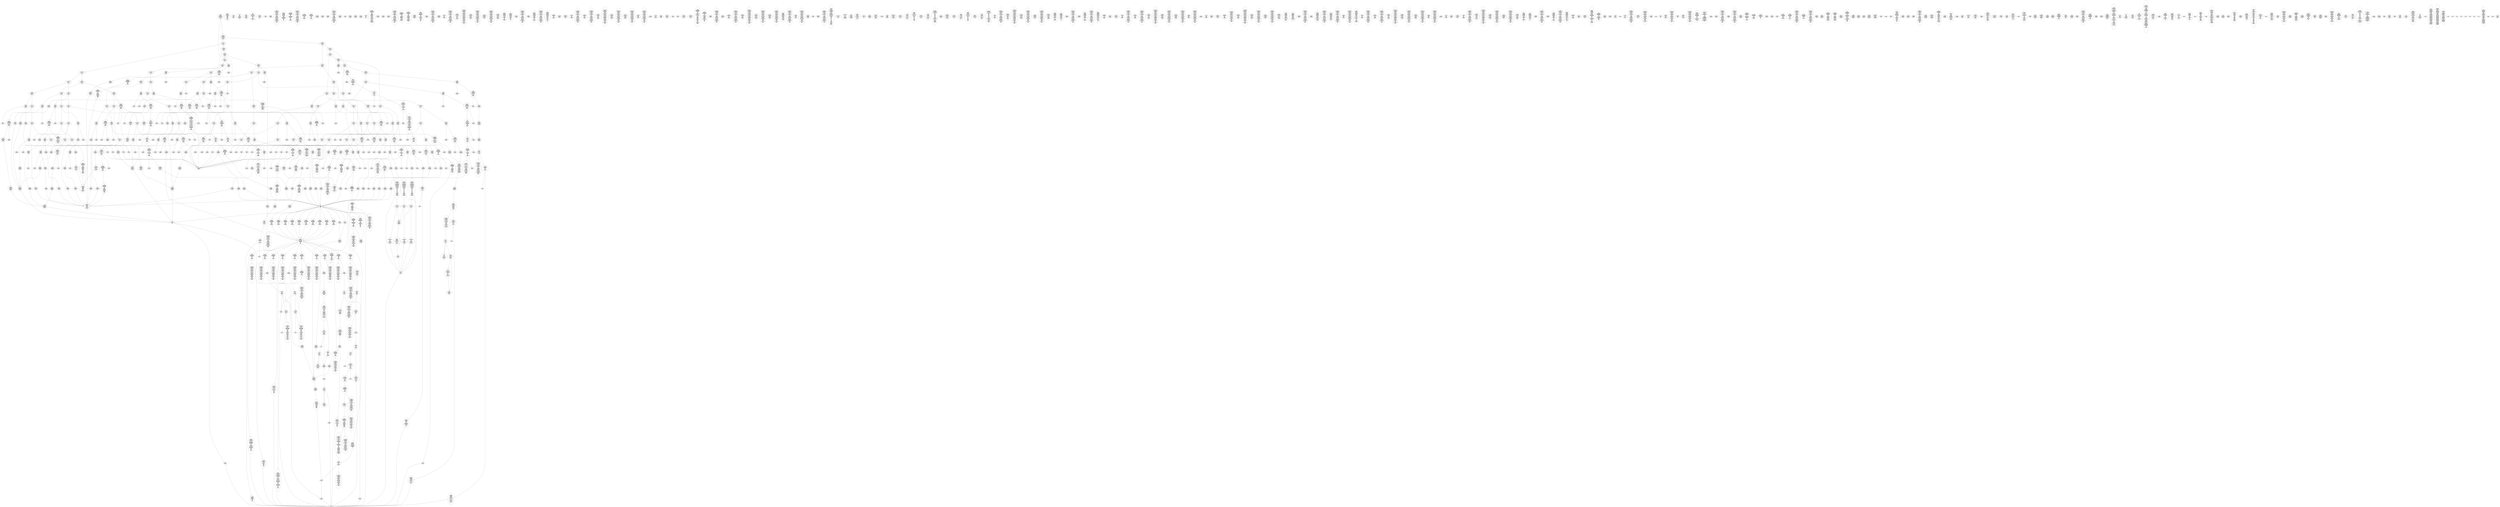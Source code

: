 /* Generated by GvGen v.1.0 (https://www.github.com/stricaud/gvgen) */

digraph G {
compound=true;
   node1 [label="[anywhere]"];
   node2 [label="# 0x0
PUSHX Data
PUSHX Data
MSTORE
PUSHX LogicData
CALLDATASIZE
LT
PUSHX Data
JUMPI
"];
   node3 [label="# 0xd
PUSHX Data
CALLDATALOAD
PUSHX BitData
SHR
PUSHX LogicData
GT
PUSHX Data
JUMPI
"];
   node4 [label="# 0x1e
PUSHX LogicData
GT
PUSHX Data
JUMPI
"];
   node5 [label="# 0x29
PUSHX LogicData
GT
PUSHX Data
JUMPI
"];
   node6 [label="# 0x34
PUSHX LogicData
GT
PUSHX Data
JUMPI
"];
   node7 [label="# 0x3f
PUSHX LogicData
EQ
PUSHX Data
JUMPI
"];
   node8 [label="# 0x4a
PUSHX LogicData
EQ
PUSHX Data
JUMPI
"];
   node9 [label="# 0x55
PUSHX LogicData
EQ
PUSHX Data
JUMPI
"];
   node10 [label="# 0x60
PUSHX LogicData
EQ
PUSHX Data
JUMPI
"];
   node11 [label="# 0x6b
PUSHX Data
JUMP
"];
   node12 [label="# 0x6f
JUMPDEST
PUSHX LogicData
EQ
PUSHX Data
JUMPI
"];
   node13 [label="# 0x7b
PUSHX LogicData
EQ
PUSHX Data
JUMPI
"];
   node14 [label="# 0x86
PUSHX LogicData
EQ
PUSHX Data
JUMPI
"];
   node15 [label="# 0x91
PUSHX LogicData
EQ
PUSHX Data
JUMPI
"];
   node16 [label="# 0x9c
PUSHX Data
JUMP
"];
   node17 [label="# 0xa0
JUMPDEST
PUSHX LogicData
GT
PUSHX Data
JUMPI
"];
   node18 [label="# 0xac
PUSHX LogicData
EQ
PUSHX Data
JUMPI
"];
   node19 [label="# 0xb7
PUSHX LogicData
EQ
PUSHX Data
JUMPI
"];
   node20 [label="# 0xc2
PUSHX LogicData
EQ
PUSHX Data
JUMPI
"];
   node21 [label="# 0xcd
PUSHX LogicData
EQ
PUSHX Data
JUMPI
"];
   node22 [label="# 0xd8
PUSHX Data
JUMP
"];
   node23 [label="# 0xdc
JUMPDEST
PUSHX LogicData
EQ
PUSHX Data
JUMPI
"];
   node24 [label="# 0xe8
PUSHX LogicData
EQ
PUSHX Data
JUMPI
"];
   node25 [label="# 0xf3
PUSHX LogicData
EQ
PUSHX Data
JUMPI
"];
   node26 [label="# 0xfe
PUSHX Data
JUMP
"];
   node27 [label="# 0x102
JUMPDEST
PUSHX LogicData
GT
PUSHX Data
JUMPI
"];
   node28 [label="# 0x10e
PUSHX LogicData
GT
PUSHX Data
JUMPI
"];
   node29 [label="# 0x119
PUSHX LogicData
EQ
PUSHX Data
JUMPI
"];
   node30 [label="# 0x124
PUSHX LogicData
EQ
PUSHX Data
JUMPI
"];
   node31 [label="# 0x12f
PUSHX LogicData
EQ
PUSHX Data
JUMPI
"];
   node32 [label="# 0x13a
PUSHX LogicData
EQ
PUSHX Data
JUMPI
"];
   node33 [label="# 0x145
PUSHX Data
JUMP
"];
   node34 [label="# 0x149
JUMPDEST
PUSHX LogicData
EQ
PUSHX Data
JUMPI
"];
   node35 [label="# 0x155
PUSHX LogicData
EQ
PUSHX Data
JUMPI
"];
   node36 [label="# 0x160
PUSHX LogicData
EQ
PUSHX Data
JUMPI
"];
   node37 [label="# 0x16b
PUSHX Data
JUMP
"];
   node38 [label="# 0x16f
JUMPDEST
PUSHX LogicData
GT
PUSHX Data
JUMPI
"];
   node39 [label="# 0x17b
PUSHX LogicData
EQ
PUSHX Data
JUMPI
"];
   node40 [label="# 0x186
PUSHX LogicData
EQ
PUSHX Data
JUMPI
"];
   node41 [label="# 0x191
PUSHX LogicData
EQ
PUSHX Data
JUMPI
"];
   node42 [label="# 0x19c
PUSHX LogicData
EQ
PUSHX Data
JUMPI
"];
   node43 [label="# 0x1a7
PUSHX Data
JUMP
"];
   node44 [label="# 0x1ab
JUMPDEST
PUSHX LogicData
EQ
PUSHX Data
JUMPI
"];
   node45 [label="# 0x1b7
PUSHX LogicData
EQ
PUSHX Data
JUMPI
"];
   node46 [label="# 0x1c2
PUSHX LogicData
EQ
PUSHX Data
JUMPI
"];
   node47 [label="# 0x1cd
PUSHX Data
JUMP
"];
   node48 [label="# 0x1d1
JUMPDEST
PUSHX LogicData
GT
PUSHX Data
JUMPI
"];
   node49 [label="# 0x1dd
PUSHX LogicData
GT
PUSHX Data
JUMPI
"];
   node50 [label="# 0x1e8
PUSHX LogicData
GT
PUSHX Data
JUMPI
"];
   node51 [label="# 0x1f3
PUSHX LogicData
EQ
PUSHX Data
JUMPI
"];
   node52 [label="# 0x1fe
PUSHX LogicData
EQ
PUSHX Data
JUMPI
"];
   node53 [label="# 0x209
PUSHX LogicData
EQ
PUSHX Data
JUMPI
"];
   node54 [label="# 0x214
PUSHX LogicData
EQ
PUSHX Data
JUMPI
"];
   node55 [label="# 0x21f
PUSHX Data
JUMP
"];
   node56 [label="# 0x223
JUMPDEST
PUSHX LogicData
EQ
PUSHX Data
JUMPI
"];
   node57 [label="# 0x22f
PUSHX LogicData
EQ
PUSHX Data
JUMPI
"];
   node58 [label="# 0x23a
PUSHX LogicData
EQ
PUSHX Data
JUMPI
"];
   node59 [label="# 0x245
PUSHX LogicData
EQ
PUSHX Data
JUMPI
"];
   node60 [label="# 0x250
PUSHX Data
JUMP
"];
   node61 [label="# 0x254
JUMPDEST
PUSHX LogicData
GT
PUSHX Data
JUMPI
"];
   node62 [label="# 0x260
PUSHX LogicData
EQ
PUSHX Data
JUMPI
"];
   node63 [label="# 0x26b
PUSHX LogicData
EQ
PUSHX Data
JUMPI
"];
   node64 [label="# 0x276
PUSHX LogicData
EQ
PUSHX Data
JUMPI
"];
   node65 [label="# 0x281
PUSHX LogicData
EQ
PUSHX Data
JUMPI
"];
   node66 [label="# 0x28c
PUSHX Data
JUMP
"];
   node67 [label="# 0x290
JUMPDEST
PUSHX LogicData
EQ
PUSHX Data
JUMPI
"];
   node68 [label="# 0x29c
PUSHX LogicData
EQ
PUSHX Data
JUMPI
"];
   node69 [label="# 0x2a7
PUSHX LogicData
EQ
PUSHX Data
JUMPI
"];
   node70 [label="# 0x2b2
PUSHX Data
JUMP
"];
   node71 [label="# 0x2b6
JUMPDEST
PUSHX LogicData
GT
PUSHX Data
JUMPI
"];
   node72 [label="# 0x2c2
PUSHX LogicData
GT
PUSHX Data
JUMPI
"];
   node73 [label="# 0x2cd
PUSHX LogicData
EQ
PUSHX Data
JUMPI
"];
   node74 [label="# 0x2d8
PUSHX LogicData
EQ
PUSHX Data
JUMPI
"];
   node75 [label="# 0x2e3
PUSHX LogicData
EQ
PUSHX Data
JUMPI
"];
   node76 [label="# 0x2ee
PUSHX LogicData
EQ
PUSHX Data
JUMPI
"];
   node77 [label="# 0x2f9
PUSHX Data
JUMP
"];
   node78 [label="# 0x2fd
JUMPDEST
PUSHX LogicData
EQ
PUSHX Data
JUMPI
"];
   node79 [label="# 0x309
PUSHX LogicData
EQ
PUSHX Data
JUMPI
"];
   node80 [label="# 0x314
PUSHX LogicData
EQ
PUSHX Data
JUMPI
"];
   node81 [label="# 0x31f
PUSHX Data
JUMP
"];
   node82 [label="# 0x323
JUMPDEST
PUSHX LogicData
GT
PUSHX Data
JUMPI
"];
   node83 [label="# 0x32f
PUSHX LogicData
EQ
PUSHX Data
JUMPI
"];
   node84 [label="# 0x33a
PUSHX LogicData
EQ
PUSHX Data
JUMPI
"];
   node85 [label="# 0x345
PUSHX LogicData
EQ
PUSHX Data
JUMPI
"];
   node86 [label="# 0x350
PUSHX LogicData
EQ
PUSHX Data
JUMPI
"];
   node87 [label="# 0x35b
PUSHX Data
JUMP
"];
   node88 [label="# 0x35f
JUMPDEST
PUSHX LogicData
EQ
PUSHX Data
JUMPI
"];
   node89 [label="# 0x36b
PUSHX LogicData
EQ
PUSHX Data
JUMPI
"];
   node90 [label="# 0x376
PUSHX LogicData
EQ
PUSHX Data
JUMPI
"];
   node91 [label="# 0x381
PUSHX Data
JUMP
"];
   node92 [label="# 0x385
JUMPDEST
CALLDATASIZE
PUSHX Data
JUMPI
"];
   node93 [label="# 0x38b
PUSHX Data
PUSHX Data
PUSHX Data
JUMP
"];
   node94 [label="# 0x3b3
JUMPDEST
PUSHX Data
MLOAD
PUSHX ArithData
PUSHX BitData
PUSHX BitData
SHL
SUB
AND
MSTORE
CALLVALUE
PUSHX ArithData
ADD
MSTORE
MLOAD
SUB
ADD
LOGX
STOP
"];
   node95 [label="# 0x3d5
JUMPDEST
PUSHX Data
REVERT
"];
   node96 [label="# 0x3da
JUMPDEST
CALLVALUE
ISZERO
PUSHX Data
JUMPI
"];
   node97 [label="# 0x3e2
PUSHX Data
REVERT
"];
   node98 [label="# 0x3e6
JUMPDEST
PUSHX Data
PUSHX ArithData
CALLDATASIZE
SUB
PUSHX LogicData
LT
ISZERO
PUSHX Data
JUMPI
"];
   node99 [label="# 0x3f9
PUSHX Data
REVERT
"];
   node100 [label="# 0x3fd
JUMPDEST
CALLDATALOAD
PUSHX ArithData
PUSHX BitData
PUSHX BitData
SHL
SUB
NOT
AND
PUSHX Data
JUMP
"];
   node101 [label="# 0x40e
JUMPDEST
PUSHX MemData
MLOAD
ISZERO
ISZERO
MSTORE
MLOAD
SUB
PUSHX ArithData
ADD
RETURN
"];
   node102 [label="# 0x422
JUMPDEST
CALLVALUE
ISZERO
PUSHX Data
JUMPI
"];
   node103 [label="# 0x42a
PUSHX Data
REVERT
"];
   node104 [label="# 0x42e
JUMPDEST
PUSHX Data
PUSHX Data
JUMP
"];
   node105 [label="# 0x437
JUMPDEST
PUSHX Data
MLOAD
PUSHX ArithData
MSTORE
MLOAD
ADD
MSTORE
MLOAD
ADD
ADD
PUSHX Data
"];
   node106 [label="# 0x459
JUMPDEST
LT
ISZERO
PUSHX Data
JUMPI
"];
   node107 [label="# 0x462
ADD
MLOAD
ADD
MSTORE
PUSHX ArithData
ADD
PUSHX Data
JUMP
"];
   node108 [label="# 0x471
JUMPDEST
ADD
PUSHX BitData
AND
ISZERO
PUSHX Data
JUMPI
"];
   node109 [label="# 0x485
SUB
MLOAD
PUSHX ArithData
PUSHX ArithData
SUB
PUSHX ArithData
EXP
SUB
NOT
AND
MSTORE
PUSHX ArithData
ADD
"];
   node110 [label="# 0x49e
JUMPDEST
PUSHX MemData
MLOAD
SUB
RETURN
"];
   node111 [label="# 0x4ac
JUMPDEST
CALLVALUE
ISZERO
PUSHX Data
JUMPI
"];
   node112 [label="# 0x4b4
PUSHX Data
REVERT
"];
   node113 [label="# 0x4b8
JUMPDEST
PUSHX Data
PUSHX ArithData
CALLDATASIZE
SUB
PUSHX LogicData
LT
ISZERO
PUSHX Data
JUMPI
"];
   node114 [label="# 0x4cb
PUSHX Data
REVERT
"];
   node115 [label="# 0x4cf
JUMPDEST
CALLDATALOAD
PUSHX Data
JUMP
"];
   node116 [label="# 0x4d6
JUMPDEST
PUSHX MemData
MLOAD
PUSHX ArithData
PUSHX BitData
PUSHX BitData
SHL
SUB
AND
MSTORE
MLOAD
SUB
PUSHX ArithData
ADD
RETURN
"];
   node117 [label="# 0x4f2
JUMPDEST
CALLVALUE
ISZERO
PUSHX Data
JUMPI
"];
   node118 [label="# 0x4fa
PUSHX Data
REVERT
"];
   node119 [label="# 0x4fe
JUMPDEST
PUSHX Data
PUSHX ArithData
CALLDATASIZE
SUB
PUSHX LogicData
LT
ISZERO
PUSHX Data
JUMPI
"];
   node120 [label="# 0x511
PUSHX Data
REVERT
"];
   node121 [label="# 0x515
JUMPDEST
PUSHX ArithData
PUSHX BitData
PUSHX BitData
SHL
SUB
CALLDATALOAD
AND
PUSHX ArithData
ADD
CALLDATALOAD
PUSHX Data
JUMP
"];
   node122 [label="# 0x52b
JUMPDEST
STOP
"];
   node123 [label="# 0x52d
JUMPDEST
CALLVALUE
ISZERO
PUSHX Data
JUMPI
"];
   node124 [label="# 0x535
PUSHX Data
REVERT
"];
   node125 [label="# 0x539
JUMPDEST
PUSHX Data
PUSHX Data
JUMP
"];
   node126 [label="# 0x542
JUMPDEST
CALLVALUE
ISZERO
PUSHX Data
JUMPI
"];
   node127 [label="# 0x54a
PUSHX Data
REVERT
"];
   node128 [label="# 0x54e
JUMPDEST
PUSHX Data
PUSHX Data
JUMP
"];
   node129 [label="# 0x557
JUMPDEST
PUSHX MemData
MLOAD
MSTORE
MLOAD
SUB
PUSHX ArithData
ADD
RETURN
"];
   node130 [label="# 0x569
JUMPDEST
CALLVALUE
ISZERO
PUSHX Data
JUMPI
"];
   node131 [label="# 0x571
PUSHX Data
REVERT
"];
   node132 [label="# 0x575
JUMPDEST
PUSHX Data
PUSHX ArithData
CALLDATASIZE
SUB
PUSHX LogicData
LT
ISZERO
PUSHX Data
JUMPI
"];
   node133 [label="# 0x588
PUSHX Data
REVERT
"];
   node134 [label="# 0x58c
JUMPDEST
CALLDATALOAD
PUSHX ArithData
PUSHX BitData
PUSHX BitData
SHL
SUB
AND
PUSHX Data
JUMP
"];
   node135 [label="# 0x59c
JUMPDEST
CALLVALUE
ISZERO
PUSHX Data
JUMPI
"];
   node136 [label="# 0x5a4
PUSHX Data
REVERT
"];
   node137 [label="# 0x5a8
JUMPDEST
PUSHX Data
PUSHX ArithData
CALLDATASIZE
SUB
PUSHX LogicData
LT
ISZERO
PUSHX Data
JUMPI
"];
   node138 [label="# 0x5bb
PUSHX Data
REVERT
"];
   node139 [label="# 0x5bf
JUMPDEST
PUSHX ArithData
PUSHX BitData
PUSHX BitData
SHL
SUB
CALLDATALOAD
AND
PUSHX ArithData
ADD
CALLDATALOAD
AND
PUSHX ArithData
ADD
CALLDATALOAD
PUSHX Data
JUMP
"];
   node140 [label="# 0x5df
JUMPDEST
CALLVALUE
ISZERO
PUSHX Data
JUMPI
"];
   node141 [label="# 0x5e7
PUSHX Data
REVERT
"];
   node142 [label="# 0x5eb
JUMPDEST
PUSHX Data
PUSHX ArithData
CALLDATASIZE
SUB
PUSHX LogicData
LT
ISZERO
PUSHX Data
JUMPI
"];
   node143 [label="# 0x5fe
PUSHX Data
REVERT
"];
   node144 [label="# 0x602
JUMPDEST
PUSHX ArithData
PUSHX BitData
PUSHX BitData
SHL
SUB
CALLDATALOAD
AND
PUSHX ArithData
ADD
CALLDATALOAD
PUSHX Data
JUMP
"];
   node145 [label="# 0x618
JUMPDEST
CALLVALUE
ISZERO
PUSHX Data
JUMPI
"];
   node146 [label="# 0x620
PUSHX Data
REVERT
"];
   node147 [label="# 0x624
JUMPDEST
PUSHX Data
PUSHX Data
JUMP
"];
   node148 [label="# 0x62d
JUMPDEST
CALLVALUE
ISZERO
PUSHX Data
JUMPI
"];
   node149 [label="# 0x635
PUSHX Data
REVERT
"];
   node150 [label="# 0x639
JUMPDEST
PUSHX Data
PUSHX Data
JUMP
"];
   node151 [label="# 0x642
JUMPDEST
PUSHX Data
PUSHX ArithData
CALLDATASIZE
SUB
PUSHX LogicData
LT
ISZERO
PUSHX Data
JUMPI
"];
   node152 [label="# 0x654
PUSHX Data
REVERT
"];
   node153 [label="# 0x658
JUMPDEST
CALLDATALOAD
PUSHX BitData
AND
PUSHX Data
JUMP
"];
   node154 [label="# 0x662
JUMPDEST
CALLVALUE
ISZERO
PUSHX Data
JUMPI
"];
   node155 [label="# 0x66a
PUSHX Data
REVERT
"];
   node156 [label="# 0x66e
JUMPDEST
PUSHX Data
PUSHX ArithData
CALLDATASIZE
SUB
PUSHX LogicData
LT
ISZERO
PUSHX Data
JUMPI
"];
   node157 [label="# 0x681
PUSHX Data
REVERT
"];
   node158 [label="# 0x685
JUMPDEST
PUSHX ArithData
PUSHX BitData
PUSHX BitData
SHL
SUB
CALLDATALOAD
AND
PUSHX ArithData
ADD
CALLDATALOAD
AND
PUSHX ArithData
ADD
CALLDATALOAD
PUSHX Data
JUMP
"];
   node159 [label="# 0x6a5
JUMPDEST
PUSHX Data
PUSHX ArithData
CALLDATASIZE
SUB
PUSHX LogicData
LT
ISZERO
PUSHX Data
JUMPI
"];
   node160 [label="# 0x6b7
PUSHX Data
REVERT
"];
   node161 [label="# 0x6bb
JUMPDEST
CALLDATALOAD
PUSHX Data
JUMP
"];
   node162 [label="# 0x6c2
JUMPDEST
CALLVALUE
ISZERO
PUSHX Data
JUMPI
"];
   node163 [label="# 0x6ca
PUSHX Data
REVERT
"];
   node164 [label="# 0x6ce
JUMPDEST
PUSHX Data
PUSHX ArithData
CALLDATASIZE
SUB
PUSHX LogicData
LT
ISZERO
PUSHX Data
JUMPI
"];
   node165 [label="# 0x6e1
PUSHX Data
REVERT
"];
   node166 [label="# 0x6e5
JUMPDEST
CALLDATALOAD
PUSHX Data
JUMP
"];
   node167 [label="# 0x6ec
JUMPDEST
CALLVALUE
ISZERO
PUSHX Data
JUMPI
"];
   node168 [label="# 0x6f4
PUSHX Data
REVERT
"];
   node169 [label="# 0x6f8
JUMPDEST
PUSHX Data
PUSHX ArithData
CALLDATASIZE
SUB
PUSHX LogicData
LT
ISZERO
PUSHX Data
JUMPI
"];
   node170 [label="# 0x70b
PUSHX Data
REVERT
"];
   node171 [label="# 0x70f
JUMPDEST
ADD
PUSHX ArithData
ADD
CALLDATALOAD
PUSHX BitData
PUSHX BitData
SHL
GT
ISZERO
PUSHX Data
JUMPI
"];
   node172 [label="# 0x725
PUSHX Data
REVERT
"];
   node173 [label="# 0x729
JUMPDEST
ADD
PUSHX ArithData
ADD
GT
ISZERO
PUSHX Data
JUMPI
"];
   node174 [label="# 0x737
PUSHX Data
REVERT
"];
   node175 [label="# 0x73b
JUMPDEST
CALLDATALOAD
PUSHX ArithData
ADD
PUSHX ArithData
MUL
ADD
GT
PUSHX BitData
PUSHX BitData
SHL
GT
OR
ISZERO
PUSHX Data
JUMPI
"];
   node176 [label="# 0x758
PUSHX Data
REVERT
"];
   node177 [label="# 0x75c
JUMPDEST
PUSHX ArithData
ADD
PUSHX ArithData
DIV
MUL
PUSHX ArithData
ADD
PUSHX MemData
MLOAD
ADD
PUSHX Data
MSTORE
MSTORE
PUSHX ArithData
ADD
CALLDATACOPY
PUSHX Data
ADD
MSTORE
PUSHX Data
JUMP
"];
   node178 [label="# 0x79d
JUMPDEST
CALLVALUE
ISZERO
PUSHX Data
JUMPI
"];
   node179 [label="# 0x7a5
PUSHX Data
REVERT
"];
   node180 [label="# 0x7a9
JUMPDEST
PUSHX Data
PUSHX Data
JUMP
"];
   node181 [label="# 0x7b2
JUMPDEST
CALLVALUE
ISZERO
PUSHX Data
JUMPI
"];
   node182 [label="# 0x7ba
PUSHX Data
REVERT
"];
   node183 [label="# 0x7be
JUMPDEST
PUSHX Data
PUSHX Data
JUMP
"];
   node184 [label="# 0x7c7
JUMPDEST
CALLVALUE
ISZERO
PUSHX Data
JUMPI
"];
   node185 [label="# 0x7cf
PUSHX Data
REVERT
"];
   node186 [label="# 0x7d3
JUMPDEST
PUSHX Data
PUSHX ArithData
CALLDATASIZE
SUB
PUSHX LogicData
LT
ISZERO
PUSHX Data
JUMPI
"];
   node187 [label="# 0x7e6
PUSHX Data
REVERT
"];
   node188 [label="# 0x7ea
JUMPDEST
CALLDATALOAD
PUSHX Data
JUMP
"];
   node189 [label="# 0x7f1
JUMPDEST
CALLVALUE
ISZERO
PUSHX Data
JUMPI
"];
   node190 [label="# 0x7f9
PUSHX Data
REVERT
"];
   node191 [label="# 0x7fd
JUMPDEST
PUSHX Data
PUSHX ArithData
CALLDATASIZE
SUB
PUSHX LogicData
LT
ISZERO
PUSHX Data
JUMPI
"];
   node192 [label="# 0x810
PUSHX Data
REVERT
"];
   node193 [label="# 0x814
JUMPDEST
CALLDATALOAD
PUSHX Data
JUMP
"];
   node194 [label="# 0x81b
JUMPDEST
CALLVALUE
ISZERO
PUSHX Data
JUMPI
"];
   node195 [label="# 0x823
PUSHX Data
REVERT
"];
   node196 [label="# 0x827
JUMPDEST
PUSHX Data
PUSHX Data
JUMP
"];
   node197 [label="# 0x830
JUMPDEST
CALLVALUE
ISZERO
PUSHX Data
JUMPI
"];
   node198 [label="# 0x838
PUSHX Data
REVERT
"];
   node199 [label="# 0x83c
JUMPDEST
PUSHX Data
PUSHX ArithData
CALLDATASIZE
SUB
PUSHX LogicData
LT
ISZERO
PUSHX Data
JUMPI
"];
   node200 [label="# 0x84f
PUSHX Data
REVERT
"];
   node201 [label="# 0x853
JUMPDEST
ADD
PUSHX ArithData
ADD
CALLDATALOAD
PUSHX BitData
PUSHX BitData
SHL
GT
ISZERO
PUSHX Data
JUMPI
"];
   node202 [label="# 0x869
PUSHX Data
REVERT
"];
   node203 [label="# 0x86d
JUMPDEST
ADD
PUSHX ArithData
ADD
GT
ISZERO
PUSHX Data
JUMPI
"];
   node204 [label="# 0x87b
PUSHX Data
REVERT
"];
   node205 [label="# 0x87f
JUMPDEST
CALLDATALOAD
PUSHX ArithData
ADD
PUSHX ArithData
MUL
ADD
GT
PUSHX BitData
PUSHX BitData
SHL
GT
OR
ISZERO
PUSHX Data
JUMPI
"];
   node206 [label="# 0x89c
PUSHX Data
REVERT
"];
   node207 [label="# 0x8a0
JUMPDEST
PUSHX ArithData
MUL
PUSHX ArithData
ADD
PUSHX MemData
MLOAD
ADD
PUSHX Data
MSTORE
MSTORE
PUSHX ArithData
ADD
PUSHX ArithData
MUL
CALLDATACOPY
PUSHX Data
ADD
MSTORE
PUSHX ArithData
ADD
CALLDATALOAD
PUSHX BitData
PUSHX BitData
SHL
GT
ISZERO
PUSHX Data
JUMPI
"];
   node208 [label="# 0x8eb
PUSHX Data
REVERT
"];
   node209 [label="# 0x8ef
JUMPDEST
ADD
PUSHX ArithData
ADD
GT
ISZERO
PUSHX Data
JUMPI
"];
   node210 [label="# 0x8fd
PUSHX Data
REVERT
"];
   node211 [label="# 0x901
JUMPDEST
CALLDATALOAD
PUSHX ArithData
ADD
PUSHX ArithData
MUL
ADD
GT
PUSHX BitData
PUSHX BitData
SHL
GT
OR
ISZERO
PUSHX Data
JUMPI
"];
   node212 [label="# 0x91e
PUSHX Data
REVERT
"];
   node213 [label="# 0x922
JUMPDEST
PUSHX ArithData
MUL
PUSHX ArithData
ADD
PUSHX MemData
MLOAD
ADD
PUSHX Data
MSTORE
MSTORE
PUSHX ArithData
ADD
PUSHX ArithData
MUL
CALLDATACOPY
PUSHX Data
ADD
MSTORE
PUSHX Data
JUMP
"];
   node214 [label="# 0x960
JUMPDEST
CALLVALUE
ISZERO
PUSHX Data
JUMPI
"];
   node215 [label="# 0x968
PUSHX Data
REVERT
"];
   node216 [label="# 0x96c
JUMPDEST
PUSHX Data
PUSHX ArithData
CALLDATASIZE
SUB
PUSHX LogicData
LT
ISZERO
PUSHX Data
JUMPI
"];
   node217 [label="# 0x97f
PUSHX Data
REVERT
"];
   node218 [label="# 0x983
JUMPDEST
CALLDATALOAD
PUSHX ArithData
PUSHX BitData
PUSHX BitData
SHL
SUB
AND
PUSHX Data
JUMP
"];
   node219 [label="# 0x993
JUMPDEST
CALLVALUE
ISZERO
PUSHX Data
JUMPI
"];
   node220 [label="# 0x99b
PUSHX Data
REVERT
"];
   node221 [label="# 0x99f
JUMPDEST
PUSHX Data
PUSHX Data
JUMP
"];
   node222 [label="# 0x9a8
JUMPDEST
CALLVALUE
ISZERO
PUSHX Data
JUMPI
"];
   node223 [label="# 0x9b0
PUSHX Data
REVERT
"];
   node224 [label="# 0x9b4
JUMPDEST
PUSHX Data
PUSHX Data
JUMP
"];
   node225 [label="# 0x9bd
JUMPDEST
CALLVALUE
ISZERO
PUSHX Data
JUMPI
"];
   node226 [label="# 0x9c5
PUSHX Data
REVERT
"];
   node227 [label="# 0x9c9
JUMPDEST
PUSHX Data
PUSHX Data
JUMP
"];
   node228 [label="# 0x9d2
JUMPDEST
CALLVALUE
ISZERO
PUSHX Data
JUMPI
"];
   node229 [label="# 0x9da
PUSHX Data
REVERT
"];
   node230 [label="# 0x9de
JUMPDEST
PUSHX Data
PUSHX ArithData
CALLDATASIZE
SUB
PUSHX LogicData
LT
ISZERO
PUSHX Data
JUMPI
"];
   node231 [label="# 0x9f1
PUSHX Data
REVERT
"];
   node232 [label="# 0x9f5
JUMPDEST
CALLDATALOAD
PUSHX ArithData
PUSHX BitData
PUSHX BitData
SHL
SUB
AND
PUSHX Data
JUMP
"];
   node233 [label="# 0xa05
JUMPDEST
PUSHX MemData
MLOAD
PUSHX BitData
AND
MSTORE
MLOAD
SUB
PUSHX ArithData
ADD
RETURN
"];
   node234 [label="# 0xa1b
JUMPDEST
CALLVALUE
ISZERO
PUSHX Data
JUMPI
"];
   node235 [label="# 0xa23
PUSHX Data
REVERT
"];
   node236 [label="# 0xa27
JUMPDEST
PUSHX Data
PUSHX ArithData
CALLDATASIZE
SUB
PUSHX LogicData
LT
ISZERO
PUSHX Data
JUMPI
"];
   node237 [label="# 0xa3a
PUSHX Data
REVERT
"];
   node238 [label="# 0xa3e
JUMPDEST
CALLDATALOAD
PUSHX Data
JUMP
"];
   node239 [label="# 0xa45
JUMPDEST
CALLVALUE
ISZERO
PUSHX Data
JUMPI
"];
   node240 [label="# 0xa4d
PUSHX Data
REVERT
"];
   node241 [label="# 0xa51
JUMPDEST
PUSHX Data
PUSHX Data
JUMP
"];
   node242 [label="# 0xa5a
JUMPDEST
CALLVALUE
ISZERO
PUSHX Data
JUMPI
"];
   node243 [label="# 0xa62
PUSHX Data
REVERT
"];
   node244 [label="# 0xa66
JUMPDEST
PUSHX Data
PUSHX Data
JUMP
"];
   node245 [label="# 0xa6f
JUMPDEST
CALLVALUE
ISZERO
PUSHX Data
JUMPI
"];
   node246 [label="# 0xa77
PUSHX Data
REVERT
"];
   node247 [label="# 0xa7b
JUMPDEST
PUSHX Data
PUSHX Data
JUMP
"];
   node248 [label="# 0xa84
JUMPDEST
CALLVALUE
ISZERO
PUSHX Data
JUMPI
"];
   node249 [label="# 0xa8c
PUSHX Data
REVERT
"];
   node250 [label="# 0xa90
JUMPDEST
PUSHX Data
PUSHX ArithData
CALLDATASIZE
SUB
PUSHX LogicData
LT
ISZERO
PUSHX Data
JUMPI
"];
   node251 [label="# 0xaa3
PUSHX Data
REVERT
"];
   node252 [label="# 0xaa7
JUMPDEST
ADD
PUSHX ArithData
ADD
CALLDATALOAD
PUSHX BitData
PUSHX BitData
SHL
GT
ISZERO
PUSHX Data
JUMPI
"];
   node253 [label="# 0xabd
PUSHX Data
REVERT
"];
   node254 [label="# 0xac1
JUMPDEST
ADD
PUSHX ArithData
ADD
GT
ISZERO
PUSHX Data
JUMPI
"];
   node255 [label="# 0xacf
PUSHX Data
REVERT
"];
   node256 [label="# 0xad3
JUMPDEST
CALLDATALOAD
PUSHX ArithData
ADD
PUSHX ArithData
MUL
ADD
GT
PUSHX BitData
PUSHX BitData
SHL
GT
OR
ISZERO
PUSHX Data
JUMPI
"];
   node257 [label="# 0xaf0
PUSHX Data
REVERT
"];
   node258 [label="# 0xaf4
JUMPDEST
CALLDATALOAD
PUSHX BitData
AND
PUSHX Data
JUMP
"];
   node259 [label="# 0xb02
JUMPDEST
CALLVALUE
ISZERO
PUSHX Data
JUMPI
"];
   node260 [label="# 0xb0a
PUSHX Data
REVERT
"];
   node261 [label="# 0xb0e
JUMPDEST
PUSHX Data
PUSHX ArithData
CALLDATASIZE
SUB
PUSHX LogicData
LT
ISZERO
PUSHX Data
JUMPI
"];
   node262 [label="# 0xb21
PUSHX Data
REVERT
"];
   node263 [label="# 0xb25
JUMPDEST
CALLDATALOAD
PUSHX ArithData
PUSHX BitData
PUSHX BitData
SHL
SUB
AND
PUSHX Data
JUMP
"];
   node264 [label="# 0xb35
JUMPDEST
CALLVALUE
ISZERO
PUSHX Data
JUMPI
"];
   node265 [label="# 0xb3d
PUSHX Data
REVERT
"];
   node266 [label="# 0xb41
JUMPDEST
PUSHX Data
PUSHX Data
JUMP
"];
   node267 [label="# 0xb4a
JUMPDEST
CALLVALUE
ISZERO
PUSHX Data
JUMPI
"];
   node268 [label="# 0xb52
PUSHX Data
REVERT
"];
   node269 [label="# 0xb56
JUMPDEST
PUSHX Data
PUSHX ArithData
CALLDATASIZE
SUB
PUSHX LogicData
LT
ISZERO
PUSHX Data
JUMPI
"];
   node270 [label="# 0xb69
PUSHX Data
REVERT
"];
   node271 [label="# 0xb6d
JUMPDEST
PUSHX ArithData
PUSHX BitData
PUSHX BitData
SHL
SUB
CALLDATALOAD
AND
PUSHX ArithData
ADD
CALLDATALOAD
ISZERO
ISZERO
PUSHX Data
JUMP
"];
   node272 [label="# 0xb85
JUMPDEST
CALLVALUE
ISZERO
PUSHX Data
JUMPI
"];
   node273 [label="# 0xb8d
PUSHX Data
REVERT
"];
   node274 [label="# 0xb91
JUMPDEST
PUSHX Data
PUSHX ArithData
CALLDATASIZE
SUB
PUSHX LogicData
LT
ISZERO
PUSHX Data
JUMPI
"];
   node275 [label="# 0xba4
PUSHX Data
REVERT
"];
   node276 [label="# 0xba8
JUMPDEST
PUSHX ArithData
PUSHX BitData
PUSHX BitData
SHL
SUB
CALLDATALOAD
AND
PUSHX ArithData
ADD
CALLDATALOAD
AND
PUSHX ArithData
ADD
CALLDATALOAD
ADD
PUSHX ArithData
ADD
PUSHX ArithData
ADD
CALLDATALOAD
PUSHX BitData
PUSHX BitData
SHL
GT
ISZERO
PUSHX Data
JUMPI
"];
   node277 [label="# 0xbde
PUSHX Data
REVERT
"];
   node278 [label="# 0xbe2
JUMPDEST
ADD
PUSHX ArithData
ADD
GT
ISZERO
PUSHX Data
JUMPI
"];
   node279 [label="# 0xbf0
PUSHX Data
REVERT
"];
   node280 [label="# 0xbf4
JUMPDEST
CALLDATALOAD
PUSHX ArithData
ADD
PUSHX ArithData
MUL
ADD
GT
PUSHX BitData
PUSHX BitData
SHL
GT
OR
ISZERO
PUSHX Data
JUMPI
"];
   node281 [label="# 0xc11
PUSHX Data
REVERT
"];
   node282 [label="# 0xc15
JUMPDEST
PUSHX ArithData
ADD
PUSHX ArithData
DIV
MUL
PUSHX ArithData
ADD
PUSHX MemData
MLOAD
ADD
PUSHX Data
MSTORE
MSTORE
PUSHX ArithData
ADD
CALLDATACOPY
PUSHX Data
ADD
MSTORE
PUSHX Data
JUMP
"];
   node283 [label="# 0xc56
JUMPDEST
CALLVALUE
ISZERO
PUSHX Data
JUMPI
"];
   node284 [label="# 0xc5e
PUSHX Data
REVERT
"];
   node285 [label="# 0xc62
JUMPDEST
PUSHX Data
PUSHX ArithData
CALLDATASIZE
SUB
PUSHX LogicData
LT
ISZERO
PUSHX Data
JUMPI
"];
   node286 [label="# 0xc75
PUSHX Data
REVERT
"];
   node287 [label="# 0xc79
JUMPDEST
ADD
PUSHX ArithData
ADD
CALLDATALOAD
PUSHX BitData
PUSHX BitData
SHL
GT
ISZERO
PUSHX Data
JUMPI
"];
   node288 [label="# 0xc8f
PUSHX Data
REVERT
"];
   node289 [label="# 0xc93
JUMPDEST
ADD
PUSHX ArithData
ADD
GT
ISZERO
PUSHX Data
JUMPI
"];
   node290 [label="# 0xca1
PUSHX Data
REVERT
"];
   node291 [label="# 0xca5
JUMPDEST
CALLDATALOAD
PUSHX ArithData
ADD
PUSHX ArithData
MUL
ADD
GT
PUSHX BitData
PUSHX BitData
SHL
GT
OR
ISZERO
PUSHX Data
JUMPI
"];
   node292 [label="# 0xcc2
PUSHX Data
REVERT
"];
   node293 [label="# 0xcc6
JUMPDEST
CALLDATALOAD
PUSHX BitData
AND
PUSHX Data
JUMP
"];
   node294 [label="# 0xcd4
JUMPDEST
CALLVALUE
ISZERO
PUSHX Data
JUMPI
"];
   node295 [label="# 0xcdc
PUSHX Data
REVERT
"];
   node296 [label="# 0xce0
JUMPDEST
PUSHX Data
PUSHX Data
JUMP
"];
   node297 [label="# 0xce9
JUMPDEST
CALLVALUE
ISZERO
PUSHX Data
JUMPI
"];
   node298 [label="# 0xcf1
PUSHX Data
REVERT
"];
   node299 [label="# 0xcf5
JUMPDEST
PUSHX Data
PUSHX Data
JUMP
"];
   node300 [label="# 0xcfe
JUMPDEST
CALLVALUE
ISZERO
PUSHX Data
JUMPI
"];
   node301 [label="# 0xd06
PUSHX Data
REVERT
"];
   node302 [label="# 0xd0a
JUMPDEST
PUSHX Data
PUSHX ArithData
CALLDATASIZE
SUB
PUSHX LogicData
LT
ISZERO
PUSHX Data
JUMPI
"];
   node303 [label="# 0xd1d
PUSHX Data
REVERT
"];
   node304 [label="# 0xd21
JUMPDEST
CALLDATALOAD
PUSHX ArithData
PUSHX BitData
PUSHX BitData
SHL
SUB
AND
PUSHX Data
JUMP
"];
   node305 [label="# 0xd31
JUMPDEST
PUSHX Data
PUSHX Data
JUMP
"];
   node306 [label="# 0xd39
JUMPDEST
CALLVALUE
ISZERO
PUSHX Data
JUMPI
"];
   node307 [label="# 0xd41
PUSHX Data
REVERT
"];
   node308 [label="# 0xd45
JUMPDEST
PUSHX Data
PUSHX ArithData
CALLDATASIZE
SUB
PUSHX LogicData
LT
ISZERO
PUSHX Data
JUMPI
"];
   node309 [label="# 0xd58
PUSHX Data
REVERT
"];
   node310 [label="# 0xd5c
JUMPDEST
CALLDATALOAD
PUSHX Data
JUMP
"];
   node311 [label="# 0xd63
JUMPDEST
CALLVALUE
ISZERO
PUSHX Data
JUMPI
"];
   node312 [label="# 0xd6b
PUSHX Data
REVERT
"];
   node313 [label="# 0xd6f
JUMPDEST
PUSHX Data
PUSHX ArithData
CALLDATASIZE
SUB
PUSHX LogicData
LT
ISZERO
PUSHX Data
JUMPI
"];
   node314 [label="# 0xd82
PUSHX Data
REVERT
"];
   node315 [label="# 0xd86
JUMPDEST
CALLDATALOAD
PUSHX ArithData
PUSHX BitData
PUSHX BitData
SHL
SUB
AND
PUSHX Data
JUMP
"];
   node316 [label="# 0xd96
JUMPDEST
PUSHX Data
PUSHX ArithData
CALLDATASIZE
SUB
PUSHX LogicData
LT
ISZERO
PUSHX Data
JUMPI
"];
   node317 [label="# 0xda8
PUSHX Data
REVERT
"];
   node318 [label="# 0xdac
JUMPDEST
CALLDATALOAD
PUSHX BitData
AND
PUSHX Data
JUMP
"];
   node319 [label="# 0xdb6
JUMPDEST
PUSHX Data
PUSHX ArithData
CALLDATASIZE
SUB
PUSHX LogicData
LT
ISZERO
PUSHX Data
JUMPI
"];
   node320 [label="# 0xdc8
PUSHX Data
REVERT
"];
   node321 [label="# 0xdcc
JUMPDEST
CALLDATALOAD
PUSHX Data
JUMP
"];
   node322 [label="# 0xdd3
JUMPDEST
CALLVALUE
ISZERO
PUSHX Data
JUMPI
"];
   node323 [label="# 0xddb
PUSHX Data
REVERT
"];
   node324 [label="# 0xddf
JUMPDEST
PUSHX Data
PUSHX Data
JUMP
"];
   node325 [label="# 0xde8
JUMPDEST
CALLVALUE
ISZERO
PUSHX Data
JUMPI
"];
   node326 [label="# 0xdf0
PUSHX Data
REVERT
"];
   node327 [label="# 0xdf4
JUMPDEST
PUSHX Data
PUSHX Data
JUMP
"];
   node328 [label="# 0xdfd
JUMPDEST
CALLVALUE
ISZERO
PUSHX Data
JUMPI
"];
   node329 [label="# 0xe05
PUSHX Data
REVERT
"];
   node330 [label="# 0xe09
JUMPDEST
PUSHX Data
PUSHX Data
JUMP
"];
   node331 [label="# 0xe12
JUMPDEST
PUSHX Data
PUSHX Data
JUMP
"];
   node332 [label="# 0xe1a
JUMPDEST
PUSHX Data
PUSHX ArithData
CALLDATASIZE
SUB
PUSHX LogicData
LT
ISZERO
PUSHX Data
JUMPI
"];
   node333 [label="# 0xe2c
PUSHX Data
REVERT
"];
   node334 [label="# 0xe30
JUMPDEST
CALLDATALOAD
PUSHX Data
JUMP
"];
   node335 [label="# 0xe37
JUMPDEST
CALLVALUE
ISZERO
PUSHX Data
JUMPI
"];
   node336 [label="# 0xe3f
PUSHX Data
REVERT
"];
   node337 [label="# 0xe43
JUMPDEST
PUSHX Data
PUSHX Data
JUMP
"];
   node338 [label="# 0xe4c
JUMPDEST
PUSHX Data
PUSHX ArithData
CALLDATASIZE
SUB
PUSHX LogicData
LT
ISZERO
PUSHX Data
JUMPI
"];
   node339 [label="# 0xe5e
PUSHX Data
REVERT
"];
   node340 [label="# 0xe62
JUMPDEST
CALLDATALOAD
PUSHX BitData
AND
PUSHX Data
JUMP
"];
   node341 [label="# 0xe6c
JUMPDEST
CALLVALUE
ISZERO
PUSHX Data
JUMPI
"];
   node342 [label="# 0xe74
PUSHX Data
REVERT
"];
   node343 [label="# 0xe78
JUMPDEST
PUSHX Data
PUSHX Data
JUMP
"];
   node344 [label="# 0xe81
JUMPDEST
CALLVALUE
ISZERO
PUSHX Data
JUMPI
"];
   node345 [label="# 0xe89
PUSHX Data
REVERT
"];
   node346 [label="# 0xe8d
JUMPDEST
PUSHX Data
PUSHX Data
JUMP
"];
   node347 [label="# 0xe96
JUMPDEST
CALLVALUE
ISZERO
PUSHX Data
JUMPI
"];
   node348 [label="# 0xe9e
PUSHX Data
REVERT
"];
   node349 [label="# 0xea2
JUMPDEST
PUSHX Data
PUSHX ArithData
CALLDATASIZE
SUB
PUSHX LogicData
LT
ISZERO
PUSHX Data
JUMPI
"];
   node350 [label="# 0xeb5
PUSHX Data
REVERT
"];
   node351 [label="# 0xeb9
JUMPDEST
PUSHX ArithData
PUSHX BitData
PUSHX BitData
SHL
SUB
CALLDATALOAD
AND
PUSHX ArithData
ADD
CALLDATALOAD
AND
PUSHX Data
JUMP
"];
   node352 [label="# 0xed1
JUMPDEST
CALLVALUE
ISZERO
PUSHX Data
JUMPI
"];
   node353 [label="# 0xed9
PUSHX Data
REVERT
"];
   node354 [label="# 0xedd
JUMPDEST
PUSHX Data
PUSHX ArithData
CALLDATASIZE
SUB
PUSHX LogicData
LT
ISZERO
PUSHX Data
JUMPI
"];
   node355 [label="# 0xef0
PUSHX Data
REVERT
"];
   node356 [label="# 0xef4
JUMPDEST
CALLDATALOAD
PUSHX ArithData
PUSHX BitData
PUSHX BitData
SHL
SUB
AND
PUSHX Data
JUMP
"];
   node357 [label="# 0xf04
JUMPDEST
CALLVALUE
ISZERO
PUSHX Data
JUMPI
"];
   node358 [label="# 0xf0c
PUSHX Data
REVERT
"];
   node359 [label="# 0xf10
JUMPDEST
PUSHX Data
PUSHX Data
JUMP
"];
   node360 [label="# 0xf19
JUMPDEST
CALLVALUE
ISZERO
PUSHX Data
JUMPI
"];
   node361 [label="# 0xf21
PUSHX Data
REVERT
"];
   node362 [label="# 0xf25
JUMPDEST
PUSHX Data
PUSHX Data
JUMP
"];
   node363 [label="# 0xf2e
JUMPDEST
CALLER
JUMP
"];
   node364 [label="# 0xf32
JUMPDEST
PUSHX ArithData
PUSHX BitData
PUSHX BitData
SHL
SUB
NOT
AND
PUSHX Data
MSTORE
PUSHX Data
MSTORE
PUSHX Data
SHA3
SLOAD
PUSHX BitData
AND
"];
   node365 [label="# 0xf50
JUMPDEST
JUMP
"];
   node366 [label="# 0xf55
JUMPDEST
PUSHX StorData
SLOAD
PUSHX MemData
MLOAD
PUSHX ArithData
PUSHX ArithData
PUSHX Data
PUSHX BitData
NOT
PUSHX ArithData
PUSHX BitData
AND
ISZERO
MUL
ADD
AND
DIV
ADD
DIV
MUL
ADD
ADD
MSTORE
MSTORE
PUSHX Data
ADD
ISZERO
PUSHX Data
JUMPI
"];
   node367 [label="# 0xf9b
PUSHX LogicData
LT
PUSHX Data
JUMPI
"];
   node368 [label="# 0xfa3
PUSHX ArithData
SLOAD
DIV
MUL
MSTORE
PUSHX ArithData
ADD
PUSHX Data
JUMP
"];
   node369 [label="# 0xfb6
JUMPDEST
ADD
PUSHX Data
MSTORE
PUSHX Data
PUSHX Data
SHA3
"];
   node370 [label="# 0xfc4
JUMPDEST
SLOAD
MSTORE
PUSHX ArithData
ADD
PUSHX ArithData
ADD
GT
PUSHX Data
JUMPI
"];
   node371 [label="# 0xfd8
SUB
PUSHX BitData
AND
ADD
"];
   node372 [label="# 0xfe1
JUMPDEST
JUMP
"];
   node373 [label="# 0xfeb
JUMPDEST
PUSHX Data
PUSHX Data
PUSHX Data
JUMP
"];
   node374 [label="# 0xff6
JUMPDEST
PUSHX Data
JUMPI
"];
   node375 [label="# 0xffb
PUSHX MemData
MLOAD
PUSHX BitData
PUSHX BitData
SHL
MSTORE
PUSHX ArithData
ADD
PUSHX ArithData
ADD
SUB
MSTORE
PUSHX Data
MSTORE
PUSHX ArithData
ADD
PUSHX Data
PUSHX Data
CODECOPY
PUSHX ArithData
ADD
PUSHX MemData
MLOAD
SUB
REVERT
"];
   node376 [label="# 0x1031
JUMPDEST
PUSHX Data
MSTORE
PUSHX Data
PUSHX Data
MSTORE
PUSHX Data
SHA3
SLOAD
PUSHX ArithData
PUSHX BitData
PUSHX BitData
SHL
SUB
AND
JUMP
"];
   node377 [label="# 0x104d
JUMPDEST
PUSHX Data
PUSHX Data
PUSHX Data
JUMP
"];
   node378 [label="# 0x1058
JUMPDEST
PUSHX ArithData
PUSHX BitData
PUSHX BitData
SHL
SUB
AND
PUSHX ArithData
PUSHX BitData
PUSHX BitData
SHL
SUB
AND
EQ
ISZERO
PUSHX Data
JUMPI
"];
   node379 [label="# 0x1075
PUSHX MemData
MLOAD
PUSHX BitData
PUSHX BitData
SHL
MSTORE
PUSHX ArithData
ADD
PUSHX ArithData
ADD
SUB
MSTORE
PUSHX Data
MSTORE
PUSHX ArithData
ADD
PUSHX Data
PUSHX Data
CODECOPY
PUSHX ArithData
ADD
PUSHX MemData
MLOAD
SUB
REVERT
"];
   node380 [label="# 0x10ab
JUMPDEST
PUSHX ArithData
PUSHX BitData
PUSHX BitData
SHL
SUB
AND
PUSHX Data
PUSHX Data
JUMP
"];
   node381 [label="# 0x10bd
JUMPDEST
PUSHX ArithData
PUSHX BitData
PUSHX BitData
SHL
SUB
AND
EQ
PUSHX Data
JUMPI
"];
   node382 [label="# 0x10cd
PUSHX Data
PUSHX Data
PUSHX Data
JUMP
"];
   node383 [label="# 0x10d9
JUMPDEST
PUSHX Data
JUMP
"];
   node384 [label="# 0x10de
JUMPDEST
PUSHX Data
JUMPI
"];
   node385 [label="# 0x10e3
PUSHX MemData
MLOAD
PUSHX BitData
PUSHX BitData
SHL
MSTORE
PUSHX ArithData
ADD
PUSHX ArithData
ADD
SUB
MSTORE
PUSHX Data
MSTORE
PUSHX ArithData
ADD
PUSHX Data
PUSHX Data
CODECOPY
PUSHX ArithData
ADD
PUSHX MemData
MLOAD
SUB
REVERT
"];
   node386 [label="# 0x1119
JUMPDEST
PUSHX Data
PUSHX Data
JUMP
"];
   node387 [label="# 0x1123
JUMPDEST
JUMP
"];
   node388 [label="# 0x1128
JUMPDEST
PUSHX Data
PUSHX Data
JUMP
"];
   node389 [label="# 0x1130
JUMPDEST
PUSHX ArithData
PUSHX BitData
PUSHX BitData
SHL
SUB
AND
PUSHX Data
PUSHX Data
JUMP
"];
   node390 [label="# 0x1141
JUMPDEST
PUSHX ArithData
PUSHX BitData
PUSHX BitData
SHL
SUB
AND
EQ
PUSHX Data
JUMPI
"];
   node391 [label="# 0x1150
PUSHX MemData
MLOAD
PUSHX BitData
PUSHX BitData
SHL
MSTORE
PUSHX Data
PUSHX ArithData
ADD
MSTORE
PUSHX ArithData
ADD
MSTORE
PUSHX MemData
MLOAD
PUSHX Data
PUSHX Data
CODECOPY
MLOAD
MSTORE
PUSHX ArithData
ADD
MSTORE
MLOAD
SUB
PUSHX ArithData
ADD
REVERT
"];
   node392 [label="# 0x118a
JUMPDEST
PUSHX StorData
SLOAD
PUSHX BitData
NOT
AND
PUSHX ArithData
DIV
PUSHX BitData
AND
ISZERO
MUL
OR
SSTORE
JUMP
"];
   node393 [label="# 0x11a7
JUMPDEST
PUSHX Data
PUSHX Data
PUSHX Data
JUMP
"];
   node394 [label="# 0x11b1
JUMPDEST
PUSHX Data
PUSHX Data
JUMP
"];
   node395 [label="# 0x11b9
JUMPDEST
PUSHX Data
PUSHX Data
JUMP
"];
   node396 [label="# 0x11c1
JUMPDEST
PUSHX Data
PUSHX Data
JUMP
"];
   node397 [label="# 0x11c9
JUMPDEST
ADD
ADD
ADD
JUMP
"];
   node398 [label="# 0x11d1
JUMPDEST
PUSHX ArithData
PUSHX BitData
PUSHX BitData
SHL
SUB
AND
PUSHX Data
MSTORE
PUSHX Data
PUSHX Data
MSTORE
PUSHX Data
SHA3
SLOAD
PUSHX Data
JUMPI
"];
   node399 [label="# 0x11ef
PUSHX MemData
MLOAD
PUSHX BitData
PUSHX BitData
SHL
MSTORE
PUSHX ArithData
ADD
PUSHX ArithData
ADD
SUB
MSTORE
PUSHX Data
MSTORE
PUSHX ArithData
ADD
PUSHX Data
PUSHX Data
CODECOPY
PUSHX ArithData
ADD
PUSHX MemData
MLOAD
SUB
REVERT
"];
   node400 [label="# 0x1225
JUMPDEST
PUSHX Data
PUSHX Data
PUSHX StorData
SLOAD
SELFBALANCE
PUSHX BitData
PUSHX BitData
AND
JUMP
"];
   node401 [label="# 0x123c
JUMPDEST
PUSHX ArithData
PUSHX BitData
PUSHX BitData
SHL
SUB
AND
PUSHX Data
MSTORE
PUSHX Data
PUSHX Data
MSTORE
PUSHX Data
SHA3
SLOAD
PUSHX StorData
SLOAD
PUSHX Data
MSTORE
SHA3
SLOAD
PUSHX Data
PUSHX Data
PUSHX Data
PUSHX Data
JUMP
"];
   node402 [label="# 0x127d
JUMPDEST
PUSHX Data
JUMP
"];
   node403 [label="# 0x1283
JUMPDEST
PUSHX Data
JUMP
"];
   node404 [label="# 0x1289
JUMPDEST
PUSHX Data
JUMPI
"];
   node405 [label="# 0x1291
PUSHX MemData
MLOAD
PUSHX BitData
PUSHX BitData
SHL
MSTORE
PUSHX ArithData
ADD
PUSHX ArithData
ADD
SUB
MSTORE
PUSHX Data
MSTORE
PUSHX ArithData
ADD
PUSHX Data
PUSHX Data
CODECOPY
PUSHX ArithData
ADD
PUSHX MemData
MLOAD
SUB
REVERT
"];
   node406 [label="# 0x12c7
JUMPDEST
PUSHX ArithData
PUSHX BitData
PUSHX BitData
SHL
SUB
AND
PUSHX Data
MSTORE
PUSHX Data
PUSHX Data
MSTORE
PUSHX Data
SHA3
SLOAD
PUSHX Data
PUSHX Data
JUMP
"];
   node407 [label="# 0x12ea
JUMPDEST
PUSHX ArithData
PUSHX BitData
PUSHX BitData
SHL
SUB
AND
PUSHX Data
MSTORE
PUSHX Data
PUSHX Data
MSTORE
PUSHX Data
SHA3
SSTORE
PUSHX StorData
SLOAD
PUSHX Data
PUSHX Data
JUMP
"];
   node408 [label="# 0x1310
JUMPDEST
PUSHX Data
SSTORE
PUSHX Data
PUSHX Data
JUMP
"];
   node409 [label="# 0x131d
JUMPDEST
PUSHX Data
MLOAD
PUSHX ArithData
PUSHX BitData
PUSHX BitData
SHL
SUB
AND
MSTORE
PUSHX ArithData
ADD
MSTORE
MLOAD
PUSHX Data
SUB
ADD
LOGX
JUMP
"];
   node410 [label="# 0x1366
JUMPDEST
PUSHX Data
PUSHX Data
PUSHX Data
JUMP
"];
   node411 [label="# 0x1371
JUMPDEST
PUSHX Data
JUMP
"];
   node412 [label="# 0x1377
JUMPDEST
PUSHX Data
JUMPI
"];
   node413 [label="# 0x137c
PUSHX MemData
MLOAD
PUSHX BitData
PUSHX BitData
SHL
MSTORE
PUSHX ArithData
ADD
PUSHX ArithData
ADD
SUB
MSTORE
PUSHX Data
MSTORE
PUSHX ArithData
ADD
PUSHX Data
PUSHX Data
CODECOPY
PUSHX ArithData
ADD
PUSHX MemData
MLOAD
SUB
REVERT
"];
   node414 [label="# 0x13b2
JUMPDEST
PUSHX Data
PUSHX Data
JUMP
"];
   node415 [label="# 0x13bd
JUMPDEST
PUSHX ArithData
PUSHX BitData
PUSHX BitData
SHL
SUB
AND
PUSHX Data
MSTORE
PUSHX Data
PUSHX Data
MSTORE
PUSHX Data
SHA3
PUSHX Data
PUSHX Data
JUMP
"];
   node416 [label="# 0x13df
JUMPDEST
"];
   node417 [label="# 0x13e2
JUMPDEST
JUMP
"];
   node418 [label="# 0x13e8
JUMPDEST
PUSHX StorData
SLOAD
JUMP
"];
   node419 [label="# 0x13ee
JUMPDEST
PUSHX StorData
SLOAD
JUMP
"];
   node420 [label="# 0x13f4
JUMPDEST
PUSHX Data
PUSHX BitData
AND
PUSHX Data
PUSHX Data
JUMP
"];
   node421 [label="# 0x1403
JUMPDEST
ADD
GT
ISZERO
PUSHX Data
JUMPI
"];
   node422 [label="# 0x140b
PUSHX MemData
MLOAD
PUSHX BitData
PUSHX BitData
SHL
MSTORE
PUSHX ArithData
ADD
PUSHX ArithData
ADD
SUB
MSTORE
PUSHX Data
MSTORE
PUSHX ArithData
ADD
PUSHX Data
PUSHX Data
CODECOPY
PUSHX ArithData
ADD
PUSHX MemData
MLOAD
SUB
REVERT
"];
   node423 [label="# 0x1441
JUMPDEST
PUSHX BitData
AND
PUSHX StorData
SLOAD
MUL
CALLVALUE
LT
ISZERO
PUSHX Data
JUMPI
"];
   node424 [label="# 0x1451
PUSHX MemData
MLOAD
PUSHX BitData
PUSHX BitData
SHL
MSTORE
PUSHX Data
PUSHX ArithData
ADD
MSTORE
PUSHX Data
PUSHX ArithData
ADD
MSTORE
PUSHX MemData
MLOAD
PUSHX Data
PUSHX Data
CODECOPY
MLOAD
MSTORE
PUSHX ArithData
ADD
MSTORE
MLOAD
SUB
PUSHX ArithData
ADD
REVERT
"];
   node425 [label="# 0x148b
JUMPDEST
PUSHX StorData
SLOAD
PUSHX Data
DIV
PUSHX BitData
AND
PUSHX Data
JUMPI
"];
   node426 [label="# 0x149c
PUSHX MemData
MLOAD
PUSHX BitData
PUSHX BitData
SHL
MSTORE
PUSHX Data
PUSHX ArithData
ADD
MSTORE
PUSHX Data
PUSHX ArithData
ADD
MSTORE
PUSHX BitData
PUSHX BitData
SHL
PUSHX ArithData
ADD
MSTORE
MLOAD
SUB
PUSHX ArithData
ADD
REVERT
"];
   node427 [label="# 0x14d8
JUMPDEST
PUSHX StorData
SLOAD
PUSHX BitData
AND
PUSHX Data
JUMPI
"];
   node428 [label="# 0x14e3
PUSHX MemData
MLOAD
PUSHX BitData
PUSHX BitData
SHL
MSTORE
PUSHX Data
PUSHX ArithData
ADD
MSTORE
PUSHX Data
PUSHX ArithData
ADD
MSTORE
PUSHX BitData
PUSHX BitData
SHL
PUSHX ArithData
ADD
MSTORE
MLOAD
SUB
PUSHX ArithData
ADD
REVERT
"];
   node429 [label="# 0x152b
JUMPDEST
PUSHX StorData
SLOAD
PUSHX Data
DIV
PUSHX BitData
AND
ISZERO
PUSHX Data
JUMPI
"];
   node430 [label="# 0x153c
CALLER
PUSHX Data
MSTORE
PUSHX Data
PUSHX Data
MSTORE
PUSHX Data
SHA3
SLOAD
PUSHX BitData
AND
AND
GT
ISZERO
PUSHX Data
JUMPI
"];
   node431 [label="# 0x155b
CALLER
PUSHX Data
MSTORE
PUSHX Data
PUSHX Data
MSTORE
PUSHX Data
SHA3
SLOAD
PUSHX BitData
AND
AND
GT
ISZERO
"];
   node432 [label="# 0x1576
JUMPDEST
PUSHX Data
JUMPI
"];
   node433 [label="# 0x157b
PUSHX MemData
MLOAD
PUSHX BitData
PUSHX BitData
SHL
MSTORE
PUSHX ArithData
ADD
PUSHX ArithData
ADD
SUB
MSTORE
PUSHX Data
MSTORE
PUSHX ArithData
ADD
PUSHX Data
PUSHX Data
CODECOPY
PUSHX ArithData
ADD
PUSHX MemData
MLOAD
SUB
REVERT
"];
   node434 [label="# 0x15b1
JUMPDEST
PUSHX Data
JUMP
"];
   node435 [label="# 0x15b6
JUMPDEST
CALLER
PUSHX Data
MSTORE
PUSHX Data
PUSHX Data
MSTORE
PUSHX Data
SHA3
SLOAD
PUSHX BitData
AND
AND
GT
ISZERO
PUSHX Data
JUMPI
"];
   node436 [label="# 0x15d5
PUSHX MemData
MLOAD
PUSHX BitData
PUSHX BitData
SHL
MSTORE
PUSHX ArithData
ADD
PUSHX ArithData
ADD
SUB
MSTORE
PUSHX Data
MSTORE
PUSHX ArithData
ADD
PUSHX Data
PUSHX Data
CODECOPY
PUSHX ArithData
ADD
PUSHX MemData
MLOAD
SUB
REVERT
"];
   node437 [label="# 0x160b
JUMPDEST
CALLER
PUSHX Data
MSTORE
PUSHX Data
PUSHX Data
MSTORE
PUSHX Data
SHA3
SLOAD
PUSHX BitData
AND
SUB
AND
PUSHX BitData
NOT
AND
OR
SSTORE
"];
   node438 [label="# 0x162f
JUMPDEST
PUSHX BitData
AND
LT
ISZERO
PUSHX Data
JUMPI
"];
   node439 [label="# 0x163b
PUSHX Data
CALLER
PUSHX Data
JUMP
"];
   node440 [label="# 0x1643
JUMPDEST
PUSHX ArithData
ADD
PUSHX Data
JUMP
"];
   node441 [label="# 0x164b
JUMPDEST
JUMP
"];
   node442 [label="# 0x164f
JUMPDEST
PUSHX Data
PUSHX MemData
MLOAD
PUSHX ArithData
ADD
PUSHX Data
MSTORE
PUSHX Data
MSTORE
PUSHX Data
JUMP
"];
   node443 [label="# 0x166a
JUMPDEST
PUSHX Data
PUSHX Data
PUSHX Data
JUMP
"];
   node444 [label="# 0x1676
JUMPDEST
ADD
GT
ISZERO
PUSHX Data
JUMPI
"];
   node445 [label="# 0x167e
PUSHX MemData
MLOAD
PUSHX BitData
PUSHX BitData
SHL
MSTORE
PUSHX ArithData
ADD
PUSHX ArithData
ADD
SUB
MSTORE
PUSHX Data
MSTORE
PUSHX ArithData
ADD
PUSHX Data
PUSHX Data
CODECOPY
PUSHX ArithData
ADD
PUSHX MemData
MLOAD
SUB
REVERT
"];
   node446 [label="# 0x16b4
JUMPDEST
PUSHX StorData
SLOAD
GT
ISZERO
PUSHX Data
JUMPI
"];
   node447 [label="# 0x16bf
PUSHX MemData
MLOAD
PUSHX BitData
PUSHX BitData
SHL
MSTORE
PUSHX ArithData
ADD
PUSHX ArithData
ADD
SUB
MSTORE
PUSHX Data
MSTORE
PUSHX ArithData
ADD
PUSHX Data
PUSHX Data
CODECOPY
PUSHX ArithData
ADD
PUSHX MemData
MLOAD
SUB
REVERT
"];
   node448 [label="# 0x16f5
JUMPDEST
PUSHX StorData
SLOAD
MUL
CALLVALUE
LT
ISZERO
PUSHX Data
JUMPI
"];
   node449 [label="# 0x1702
PUSHX MemData
MLOAD
PUSHX BitData
PUSHX BitData
SHL
MSTORE
PUSHX Data
PUSHX ArithData
ADD
MSTORE
PUSHX Data
PUSHX ArithData
ADD
MSTORE
PUSHX MemData
MLOAD
PUSHX Data
PUSHX Data
CODECOPY
MLOAD
MSTORE
PUSHX ArithData
ADD
MSTORE
MLOAD
SUB
PUSHX ArithData
ADD
REVERT
"];
   node450 [label="# 0x173c
JUMPDEST
PUSHX StorData
SLOAD
PUSHX Data
DIV
PUSHX BitData
AND
PUSHX Data
JUMPI
"];
   node451 [label="# 0x174d
PUSHX MemData
MLOAD
PUSHX BitData
PUSHX BitData
SHL
MSTORE
PUSHX Data
PUSHX ArithData
ADD
MSTORE
PUSHX Data
PUSHX ArithData
ADD
MSTORE
PUSHX BitData
PUSHX BitData
SHL
PUSHX ArithData
ADD
MSTORE
MLOAD
SUB
PUSHX ArithData
ADD
REVERT
"];
   node452 [label="# 0x1789
JUMPDEST
PUSHX StorData
SLOAD
PUSHX BitData
AND
ISZERO
PUSHX Data
JUMPI
"];
   node453 [label="# 0x1795
PUSHX MemData
MLOAD
PUSHX BitData
PUSHX BitData
SHL
MSTORE
PUSHX Data
PUSHX ArithData
ADD
MSTORE
PUSHX Data
PUSHX ArithData
ADD
MSTORE
PUSHX BitData
PUSHX BitData
SHL
PUSHX ArithData
ADD
MSTORE
MLOAD
SUB
PUSHX ArithData
ADD
REVERT
"];
   node454 [label="# 0x17de
JUMPDEST
CALLER
ORIGIN
EQ
PUSHX Data
JUMPI
"];
   node455 [label="# 0x17e6
PUSHX MemData
MLOAD
PUSHX BitData
PUSHX BitData
SHL
MSTORE
PUSHX Data
PUSHX ArithData
ADD
MSTORE
PUSHX Data
PUSHX ArithData
ADD
MSTORE
PUSHX BitData
PUSHX BitData
SHL
PUSHX ArithData
ADD
MSTORE
MLOAD
SUB
PUSHX ArithData
ADD
REVERT
"];
   node456 [label="# 0x1828
JUMPDEST
PUSHX Data
"];
   node457 [label="# 0x182b
JUMPDEST
LT
ISZERO
PUSHX Data
JUMPI
"];
   node458 [label="# 0x1834
PUSHX Data
CALLER
PUSHX Data
JUMP
"];
   node459 [label="# 0x183c
JUMPDEST
PUSHX ArithData
ADD
PUSHX Data
JUMP
"];
   node460 [label="# 0x1844
JUMPDEST
PUSHX Data
PUSHX Data
PUSHX Data
PUSHX Data
JUMP
"];
   node461 [label="# 0x1852
JUMPDEST
JUMP
"];
   node462 [label="# 0x185a
JUMPDEST
PUSHX Data
PUSHX Data
JUMP
"];
   node463 [label="# 0x1862
JUMPDEST
PUSHX ArithData
PUSHX BitData
PUSHX BitData
SHL
SUB
AND
PUSHX Data
PUSHX Data
JUMP
"];
   node464 [label="# 0x1873
JUMPDEST
PUSHX ArithData
PUSHX BitData
PUSHX BitData
SHL
SUB
AND
EQ
PUSHX Data
JUMPI
"];
   node465 [label="# 0x1882
PUSHX MemData
MLOAD
PUSHX BitData
PUSHX BitData
SHL
MSTORE
PUSHX Data
PUSHX ArithData
ADD
MSTORE
PUSHX ArithData
ADD
MSTORE
PUSHX MemData
MLOAD
PUSHX Data
PUSHX Data
CODECOPY
MLOAD
MSTORE
PUSHX ArithData
ADD
MSTORE
MLOAD
SUB
PUSHX ArithData
ADD
REVERT
"];
   node466 [label="# 0x18bc
JUMPDEST
PUSHX Data
PUSHX Data
JUMP
"];
   node467 [label="# 0x18c5
JUMPDEST
JUMP
"];
   node468 [label="# 0x18c8
JUMPDEST
PUSHX Data
PUSHX Data
JUMP
"];
   node469 [label="# 0x18d0
JUMPDEST
PUSHX ArithData
PUSHX BitData
PUSHX BitData
SHL
SUB
AND
PUSHX Data
PUSHX Data
JUMP
"];
   node470 [label="# 0x18e1
JUMPDEST
PUSHX ArithData
PUSHX BitData
PUSHX BitData
SHL
SUB
AND
EQ
PUSHX Data
JUMPI
"];
   node471 [label="# 0x18f0
PUSHX MemData
MLOAD
PUSHX BitData
PUSHX BitData
SHL
MSTORE
PUSHX Data
PUSHX ArithData
ADD
MSTORE
PUSHX ArithData
ADD
MSTORE
PUSHX MemData
MLOAD
PUSHX Data
PUSHX Data
CODECOPY
MLOAD
MSTORE
PUSHX ArithData
ADD
MSTORE
MLOAD
SUB
PUSHX ArithData
ADD
REVERT
"];
   node472 [label="# 0x192a
JUMPDEST
PUSHX StorData
SLOAD
PUSHX BitData
NOT
AND
PUSHX ArithData
DIV
PUSHX BitData
AND
ISZERO
MUL
OR
SSTORE
JUMP
"];
   node473 [label="# 0x1949
JUMPDEST
PUSHX Data
PUSHX Data
PUSHX Data
PUSHX Data
JUMP
"];
   node474 [label="# 0x1955
JUMPDEST
JUMP
"];
   node475 [label="# 0x195a
JUMPDEST
PUSHX Data
PUSHX Data
PUSHX MemData
MLOAD
PUSHX ArithData
ADD
PUSHX Data
MSTORE
PUSHX Data
MSTORE
PUSHX ArithData
ADD
PUSHX Data
PUSHX Data
CODECOPY
PUSHX Data
PUSHX Data
JUMP
"];
   node476 [label="# 0x1982
JUMPDEST
PUSHX Data
PUSHX Data
JUMP
"];
   node477 [label="# 0x198a
JUMPDEST
PUSHX ArithData
PUSHX BitData
PUSHX BitData
SHL
SUB
AND
PUSHX Data
PUSHX Data
JUMP
"];
   node478 [label="# 0x199b
JUMPDEST
PUSHX ArithData
PUSHX BitData
PUSHX BitData
SHL
SUB
AND
EQ
PUSHX Data
JUMPI
"];
   node479 [label="# 0x19aa
PUSHX MemData
MLOAD
PUSHX BitData
PUSHX BitData
SHL
MSTORE
PUSHX Data
PUSHX ArithData
ADD
MSTORE
PUSHX ArithData
ADD
MSTORE
PUSHX MemData
MLOAD
PUSHX Data
PUSHX Data
CODECOPY
MLOAD
MSTORE
PUSHX ArithData
ADD
MSTORE
MLOAD
SUB
PUSHX ArithData
ADD
REVERT
"];
   node480 [label="# 0x19e4
JUMPDEST
PUSHX Data
"];
   node481 [label="# 0x19e7
JUMPDEST
LT
ISZERO
PUSHX Data
JUMPI
"];
   node482 [label="# 0x19f0
PUSHX StorData
SLOAD
PUSHX ArithData
ADD
SSTORE
PUSHX Data
CALLER
PUSHX Data
JUMP
"];
   node483 [label="# 0x1a05
JUMPDEST
PUSHX ArithData
ADD
PUSHX Data
JUMP
"];
   node484 [label="# 0x1a0d
JUMPDEST
PUSHX StorData
SLOAD
PUSHX MemData
MLOAD
PUSHX ArithData
PUSHX ArithData
PUSHX Data
PUSHX BitData
NOT
PUSHX ArithData
PUSHX BitData
AND
ISZERO
MUL
ADD
AND
DIV
ADD
DIV
MUL
ADD
ADD
MSTORE
MSTORE
PUSHX Data
ADD
ISZERO
PUSHX Data
JUMPI
"];
   node485 [label="# 0x1a53
PUSHX LogicData
LT
PUSHX Data
JUMPI
"];
   node486 [label="# 0x1a5b
PUSHX ArithData
SLOAD
DIV
MUL
MSTORE
PUSHX ArithData
ADD
PUSHX Data
JUMP
"];
   node487 [label="# 0x1a6e
JUMPDEST
PUSHX Data
PUSHX Data
JUMP
"];
   node488 [label="# 0x1a76
JUMPDEST
PUSHX ArithData
PUSHX BitData
PUSHX BitData
SHL
SUB
AND
PUSHX Data
PUSHX Data
JUMP
"];
   node489 [label="# 0x1a87
JUMPDEST
PUSHX ArithData
PUSHX BitData
PUSHX BitData
SHL
SUB
AND
EQ
PUSHX Data
JUMPI
"];
   node490 [label="# 0x1a96
PUSHX MemData
MLOAD
PUSHX BitData
PUSHX BitData
SHL
MSTORE
PUSHX Data
PUSHX ArithData
ADD
MSTORE
PUSHX ArithData
ADD
MSTORE
PUSHX MemData
MLOAD
PUSHX Data
PUSHX Data
CODECOPY
MLOAD
MSTORE
PUSHX ArithData
ADD
MSTORE
MLOAD
SUB
PUSHX ArithData
ADD
REVERT
"];
   node491 [label="# 0x1ad0
JUMPDEST
PUSHX StorData
SLOAD
PUSHX Data
DIV
PUSHX BitData
AND
ISZERO
PUSHX Data
JUMPI
"];
   node492 [label="# 0x1ae3
PUSHX MemData
MLOAD
PUSHX BitData
PUSHX BitData
SHL
MSTORE
PUSHX ArithData
ADD
PUSHX ArithData
ADD
SUB
MSTORE
PUSHX Data
MSTORE
PUSHX ArithData
ADD
PUSHX Data
PUSHX Data
CODECOPY
PUSHX ArithData
ADD
PUSHX MemData
MLOAD
SUB
REVERT
"];
   node493 [label="# 0x1b19
JUMPDEST
MLOAD
MLOAD
EQ
PUSHX Data
JUMPI
"];
   node494 [label="# 0x1b23
PUSHX MemData
MLOAD
PUSHX BitData
PUSHX BitData
SHL
MSTORE
PUSHX ArithData
ADD
PUSHX ArithData
ADD
SUB
MSTORE
PUSHX Data
MSTORE
PUSHX ArithData
ADD
PUSHX Data
PUSHX Data
CODECOPY
PUSHX ArithData
ADD
PUSHX MemData
MLOAD
SUB
REVERT
"];
   node495 [label="# 0x1b59
JUMPDEST
PUSHX LogicData
MLOAD
GT
PUSHX Data
JUMPI
"];
   node496 [label="# 0x1b63
PUSHX MemData
MLOAD
PUSHX BitData
PUSHX BitData
SHL
MSTORE
PUSHX Data
PUSHX ArithData
ADD
MSTORE
PUSHX Data
PUSHX ArithData
ADD
MSTORE
PUSHX Data
PUSHX ArithData
ADD
MSTORE
MLOAD
SUB
PUSHX ArithData
ADD
REVERT
"];
   node497 [label="# 0x1baf
JUMPDEST
PUSHX Data
"];
   node498 [label="# 0x1bb2
JUMPDEST
MLOAD
LT
ISZERO
PUSHX Data
JUMPI
"];
   node499 [label="# 0x1bbc
PUSHX Data
MLOAD
LT
PUSHX Data
JUMPI
"];
   node500 [label="# 0x1bc9
INVALID
"];
   node501 [label="# 0x1bca
JUMPDEST
PUSHX ArithData
MUL
PUSHX ArithData
ADD
ADD
MLOAD
MLOAD
LT
PUSHX Data
JUMPI
"];
   node502 [label="# 0x1bdd
INVALID
"];
   node503 [label="# 0x1bde
JUMPDEST
PUSHX ArithData
MUL
PUSHX ArithData
ADD
ADD
MLOAD
PUSHX Data
JUMP
"];
   node504 [label="# 0x1beb
JUMPDEST
PUSHX ArithData
ADD
PUSHX Data
JUMP
"];
   node505 [label="# 0x1bf3
JUMPDEST
PUSHX StorData
SLOAD
PUSHX BitData
NOT
AND
PUSHX BitData
OR
SSTORE
JUMP
"];
   node506 [label="# 0x1c0b
JUMPDEST
PUSHX Data
PUSHX ArithData
PUSHX BitData
PUSHX BitData
SHL
SUB
AND
PUSHX Data
JUMPI
"];
   node507 [label="# 0x1c1c
PUSHX MemData
MLOAD
PUSHX BitData
PUSHX BitData
SHL
MSTORE
PUSHX ArithData
ADD
PUSHX ArithData
ADD
SUB
MSTORE
PUSHX Data
MSTORE
PUSHX ArithData
ADD
PUSHX Data
PUSHX Data
CODECOPY
PUSHX ArithData
ADD
PUSHX MemData
MLOAD
SUB
REVERT
"];
   node508 [label="# 0x1c52
JUMPDEST
PUSHX ArithData
PUSHX BitData
PUSHX BitData
SHL
SUB
AND
PUSHX Data
MSTORE
PUSHX Data
PUSHX Data
MSTORE
PUSHX Data
SHA3
PUSHX Data
PUSHX Data
JUMP
"];
   node509 [label="# 0x1c73
JUMPDEST
PUSHX Data
PUSHX Data
JUMP
"];
   node510 [label="# 0x1c7b
JUMPDEST
PUSHX ArithData
PUSHX BitData
PUSHX BitData
SHL
SUB
AND
PUSHX Data
PUSHX Data
JUMP
"];
   node511 [label="# 0x1c8c
JUMPDEST
PUSHX ArithData
PUSHX BitData
PUSHX BitData
SHL
SUB
AND
EQ
PUSHX Data
JUMPI
"];
   node512 [label="# 0x1c9b
PUSHX MemData
MLOAD
PUSHX BitData
PUSHX BitData
SHL
MSTORE
PUSHX Data
PUSHX ArithData
ADD
MSTORE
PUSHX ArithData
ADD
MSTORE
PUSHX MemData
MLOAD
PUSHX Data
PUSHX Data
CODECOPY
MLOAD
MSTORE
PUSHX ArithData
ADD
MSTORE
MLOAD
SUB
PUSHX ArithData
ADD
REVERT
"];
   node513 [label="# 0x1cd5
JUMPDEST
PUSHX StorData
SLOAD
PUSHX MemData
MLOAD
PUSHX Data
PUSHX ArithData
PUSHX BitData
PUSHX BitData
SHL
SUB
AND
PUSHX Data
LOGX
PUSHX StorData
SLOAD
PUSHX ArithData
PUSHX BitData
PUSHX BitData
SHL
SUB
NOT
AND
SSTORE
JUMP
"];
   node514 [label="# 0x1d1f
JUMPDEST
PUSHX StorData
SLOAD
JUMP
"];
   node515 [label="# 0x1d25
JUMPDEST
PUSHX Data
PUSHX Data
PUSHX Data
PUSHX Data
JUMP
"];
   node516 [label="# 0x1d31
JUMPDEST
PUSHX ArithData
PUSHX BitData
PUSHX BitData
SHL
SUB
AND
PUSHX Data
MSTORE
PUSHX Data
PUSHX Data
MSTORE
PUSHX Data
SHA3
SLOAD
PUSHX BitData
AND
JUMP
"];
   node517 [label="# 0x1d4f
JUMPDEST
PUSHX Data
PUSHX StorData
SLOAD
LT
PUSHX Data
JUMPI
"];
   node518 [label="# 0x1d5d
INVALID
"];
   node519 [label="# 0x1d5e
JUMPDEST
PUSHX Data
MSTORE
PUSHX Data
SHA3
ADD
SLOAD
PUSHX ArithData
PUSHX BitData
PUSHX BitData
SHL
SUB
AND
JUMP
"];
   node520 [label="# 0x1d79
JUMPDEST
PUSHX Data
PUSHX Data
JUMP
"];
   node521 [label="# 0x1d81
JUMPDEST
PUSHX ArithData
PUSHX BitData
PUSHX BitData
SHL
SUB
AND
PUSHX Data
PUSHX Data
JUMP
"];
   node522 [label="# 0x1d92
JUMPDEST
PUSHX ArithData
PUSHX BitData
PUSHX BitData
SHL
SUB
AND
EQ
PUSHX Data
JUMPI
"];
   node523 [label="# 0x1da1
PUSHX MemData
MLOAD
PUSHX BitData
PUSHX BitData
SHL
MSTORE
PUSHX Data
PUSHX ArithData
ADD
MSTORE
PUSHX ArithData
ADD
MSTORE
PUSHX MemData
MLOAD
PUSHX Data
PUSHX Data
CODECOPY
MLOAD
MSTORE
PUSHX ArithData
ADD
MSTORE
MLOAD
SUB
PUSHX ArithData
ADD
REVERT
"];
   node524 [label="# 0x1ddb
JUMPDEST
PUSHX StorData
SLOAD
PUSHX BitData
NOT
AND
PUSHX BitData
AND
ISZERO
OR
SSTORE
JUMP
"];
   node525 [label="# 0x1def
JUMPDEST
PUSHX StorData
SLOAD
PUSHX ArithData
PUSHX BitData
PUSHX BitData
SHL
SUB
AND
JUMP
"];
   node526 [label="# 0x1dfe
JUMPDEST
PUSHX StorData
SLOAD
PUSHX MemData
MLOAD
PUSHX ArithData
PUSHX ArithData
PUSHX Data
PUSHX BitData
NOT
PUSHX ArithData
PUSHX BitData
AND
ISZERO
MUL
ADD
AND
DIV
ADD
DIV
MUL
ADD
ADD
MSTORE
MSTORE
PUSHX Data
ADD
ISZERO
PUSHX Data
JUMPI
"];
   node527 [label="# 0x1e44
PUSHX LogicData
LT
PUSHX Data
JUMPI
"];
   node528 [label="# 0x1e4c
PUSHX ArithData
SLOAD
DIV
MUL
MSTORE
PUSHX ArithData
ADD
PUSHX Data
JUMP
"];
   node529 [label="# 0x1e5f
JUMPDEST
PUSHX Data
PUSHX Data
JUMP
"];
   node530 [label="# 0x1e67
JUMPDEST
PUSHX ArithData
PUSHX BitData
PUSHX BitData
SHL
SUB
AND
PUSHX Data
PUSHX Data
JUMP
"];
   node531 [label="# 0x1e78
JUMPDEST
PUSHX ArithData
PUSHX BitData
PUSHX BitData
SHL
SUB
AND
EQ
PUSHX Data
JUMPI
"];
   node532 [label="# 0x1e87
PUSHX MemData
MLOAD
PUSHX BitData
PUSHX BitData
SHL
MSTORE
PUSHX Data
PUSHX ArithData
ADD
MSTORE
PUSHX ArithData
ADD
MSTORE
PUSHX MemData
MLOAD
PUSHX Data
PUSHX Data
CODECOPY
MLOAD
MSTORE
PUSHX ArithData
ADD
MSTORE
MLOAD
SUB
PUSHX ArithData
ADD
REVERT
"];
   node533 [label="# 0x1ec1
JUMPDEST
PUSHX Data
"];
   node534 [label="# 0x1ec4
JUMPDEST
LT
ISZERO
PUSHX Data
JUMPI
"];
   node535 [label="# 0x1ecd
PUSHX Data
PUSHX Data
LT
PUSHX Data
JUMPI
"];
   node536 [label="# 0x1edc
INVALID
"];
   node537 [label="# 0x1edd
JUMPDEST
PUSHX ArithData
MUL
ADD
CALLDATALOAD
PUSHX ArithData
PUSHX BitData
PUSHX BitData
SHL
SUB
AND
MSTORE
ADD
MSTORE
PUSHX ArithData
ADD
PUSHX Data
SHA3
SLOAD
PUSHX BitData
NOT
AND
PUSHX BitData
AND
OR
SSTORE
PUSHX ArithData
ADD
PUSHX Data
JUMP
"];
   node538 [label="# 0x1f19
JUMPDEST
JUMP
"];
   node539 [label="# 0x1f1f
JUMPDEST
PUSHX ArithData
PUSHX BitData
PUSHX BitData
SHL
SUB
AND
PUSHX Data
MSTORE
PUSHX Data
PUSHX Data
MSTORE
PUSHX Data
SHA3
SLOAD
JUMP
"];
   node540 [label="# 0x1f3a
JUMPDEST
PUSHX StorData
SLOAD
PUSHX BitData
AND
JUMP
"];
   node541 [label="# 0x1f43
JUMPDEST
PUSHX Data
PUSHX Data
JUMP
"];
   node542 [label="# 0x1f4b
JUMPDEST
PUSHX ArithData
PUSHX BitData
PUSHX BitData
SHL
SUB
AND
PUSHX ArithData
PUSHX BitData
PUSHX BitData
SHL
SUB
AND
EQ
ISZERO
PUSHX Data
JUMPI
"];
   node543 [label="# 0x1f65
PUSHX MemData
MLOAD
PUSHX BitData
PUSHX BitData
SHL
MSTORE
PUSHX Data
PUSHX ArithData
ADD
MSTORE
PUSHX Data
PUSHX ArithData
ADD
MSTORE
PUSHX Data
PUSHX ArithData
ADD
MSTORE
MLOAD
SUB
PUSHX ArithData
ADD
REVERT
"];
   node544 [label="# 0x1fb1
JUMPDEST
PUSHX Data
PUSHX Data
PUSHX Data
PUSHX Data
JUMP
"];
   node545 [label="# 0x1fbe
JUMPDEST
PUSHX ArithData
PUSHX BitData
PUSHX BitData
SHL
SUB
AND
MSTORE
PUSHX ArithData
ADD
MSTORE
PUSHX ArithData
ADD
PUSHX Data
SHA3
AND
MSTORE
MSTORE
SHA3
SLOAD
PUSHX BitData
NOT
AND
ISZERO
ISZERO
OR
SSTORE
PUSHX Data
PUSHX Data
JUMP
"];
   node546 [label="# 0x2002
JUMPDEST
PUSHX ArithData
PUSHX BitData
PUSHX BitData
SHL
SUB
AND
PUSHX Data
PUSHX MemData
MLOAD
ISZERO
ISZERO
MSTORE
PUSHX ArithData
ADD
PUSHX MemData
MLOAD
SUB
LOGX
JUMP
"];
   node547 [label="# 0x2048
JUMPDEST
PUSHX Data
PUSHX Data
PUSHX Data
JUMP
"];
   node548 [label="# 0x2053
JUMPDEST
PUSHX Data
JUMP
"];
   node549 [label="# 0x2059
JUMPDEST
PUSHX Data
JUMPI
"];
   node550 [label="# 0x205e
PUSHX MemData
MLOAD
PUSHX BitData
PUSHX BitData
SHL
MSTORE
PUSHX ArithData
ADD
PUSHX ArithData
ADD
SUB
MSTORE
PUSHX Data
MSTORE
PUSHX ArithData
ADD
PUSHX Data
PUSHX Data
CODECOPY
PUSHX ArithData
ADD
PUSHX MemData
MLOAD
SUB
REVERT
"];
   node551 [label="# 0x2094
JUMPDEST
PUSHX Data
PUSHX Data
JUMP
"];
   node552 [label="# 0x20a0
JUMPDEST
PUSHX Data
PUSHX Data
JUMP
"];
   node553 [label="# 0x20a8
JUMPDEST
PUSHX ArithData
PUSHX BitData
PUSHX BitData
SHL
SUB
AND
PUSHX Data
PUSHX Data
JUMP
"];
   node554 [label="# 0x20b9
JUMPDEST
PUSHX ArithData
PUSHX BitData
PUSHX BitData
SHL
SUB
AND
EQ
PUSHX Data
JUMPI
"];
   node555 [label="# 0x20c8
PUSHX MemData
MLOAD
PUSHX BitData
PUSHX BitData
SHL
MSTORE
PUSHX Data
PUSHX ArithData
ADD
MSTORE
PUSHX ArithData
ADD
MSTORE
PUSHX MemData
MLOAD
PUSHX Data
PUSHX Data
CODECOPY
MLOAD
MSTORE
PUSHX ArithData
ADD
MSTORE
MLOAD
SUB
PUSHX ArithData
ADD
REVERT
"];
   node556 [label="# 0x2102
JUMPDEST
PUSHX Data
"];
   node557 [label="# 0x2105
JUMPDEST
LT
ISZERO
PUSHX Data
JUMPI
"];
   node558 [label="# 0x210e
PUSHX Data
PUSHX Data
LT
PUSHX Data
JUMPI
"];
   node559 [label="# 0x211d
INVALID
"];
   node560 [label="# 0x211e
JUMPDEST
PUSHX ArithData
MUL
ADD
CALLDATALOAD
PUSHX ArithData
PUSHX BitData
PUSHX BitData
SHL
SUB
AND
MSTORE
ADD
MSTORE
PUSHX ArithData
ADD
PUSHX Data
SHA3
SLOAD
PUSHX BitData
NOT
AND
PUSHX BitData
AND
OR
SSTORE
PUSHX ArithData
ADD
PUSHX Data
JUMP
"];
   node561 [label="# 0x215a
JUMPDEST
PUSHX StorData
SLOAD
JUMP
"];
   node562 [label="# 0x2160
JUMPDEST
PUSHX StorData
SLOAD
PUSHX Data
DIV
PUSHX BitData
AND
JUMP
"];
   node563 [label="# 0x216f
JUMPDEST
PUSHX ArithData
PUSHX BitData
PUSHX BitData
SHL
SUB
AND
PUSHX Data
MSTORE
PUSHX Data
PUSHX Data
MSTORE
PUSHX Data
SHA3
SLOAD
PUSHX BitData
AND
JUMP
"];
   node564 [label="# 0x218d
JUMPDEST
PUSHX Data
PUSHX Data
PUSHX Data
JUMP
"];
   node565 [label="# 0x2197
JUMPDEST
PUSHX ArithData
ADD
GT
ISZERO
PUSHX Data
JUMPI
"];
   node566 [label="# 0x21a1
PUSHX MemData
MLOAD
PUSHX BitData
PUSHX BitData
SHL
MSTORE
PUSHX ArithData
ADD
PUSHX ArithData
ADD
SUB
MSTORE
PUSHX Data
MSTORE
PUSHX ArithData
ADD
PUSHX Data
PUSHX Data
CODECOPY
PUSHX ArithData
ADD
PUSHX MemData
MLOAD
SUB
REVERT
"];
   node567 [label="# 0x21d7
JUMPDEST
PUSHX StorData
SLOAD
CALLVALUE
LT
ISZERO
PUSHX Data
JUMPI
"];
   node568 [label="# 0x21e2
PUSHX MemData
MLOAD
PUSHX BitData
PUSHX BitData
SHL
MSTORE
PUSHX Data
PUSHX ArithData
ADD
MSTORE
PUSHX Data
PUSHX ArithData
ADD
MSTORE
PUSHX MemData
MLOAD
PUSHX Data
PUSHX Data
CODECOPY
MLOAD
MSTORE
PUSHX ArithData
ADD
MSTORE
MLOAD
SUB
PUSHX ArithData
ADD
REVERT
"];
   node569 [label="# 0x221c
JUMPDEST
PUSHX StorData
SLOAD
PUSHX Data
DIV
PUSHX BitData
AND
PUSHX Data
JUMPI
"];
   node570 [label="# 0x222d
PUSHX MemData
MLOAD
PUSHX BitData
PUSHX BitData
SHL
MSTORE
PUSHX Data
PUSHX ArithData
ADD
MSTORE
PUSHX Data
PUSHX ArithData
ADD
MSTORE
PUSHX BitData
PUSHX BitData
SHL
PUSHX ArithData
ADD
MSTORE
MLOAD
SUB
PUSHX ArithData
ADD
REVERT
"];
   node571 [label="# 0x2269
JUMPDEST
PUSHX StorData
SLOAD
PUSHX BitData
AND
ISZERO
PUSHX Data
JUMPI
"];
   node572 [label="# 0x2275
PUSHX MemData
MLOAD
PUSHX BitData
PUSHX BitData
SHL
MSTORE
PUSHX Data
PUSHX ArithData
ADD
MSTORE
PUSHX Data
PUSHX ArithData
ADD
MSTORE
PUSHX BitData
PUSHX BitData
SHL
PUSHX ArithData
ADD
MSTORE
MLOAD
SUB
PUSHX ArithData
ADD
REVERT
"];
   node573 [label="# 0x22be
JUMPDEST
CALLER
PUSHX Data
MSTORE
PUSHX Data
PUSHX Data
MSTORE
PUSHX Data
SHA3
SLOAD
PUSHX BitData
AND
ISZERO
PUSHX Data
JUMPI
"];
   node574 [label="# 0x22d7
PUSHX MemData
MLOAD
PUSHX BitData
PUSHX BitData
SHL
MSTORE
PUSHX ArithData
ADD
PUSHX ArithData
ADD
SUB
MSTORE
PUSHX Data
MSTORE
PUSHX ArithData
ADD
PUSHX Data
PUSHX Data
CODECOPY
PUSHX ArithData
ADD
PUSHX MemData
MLOAD
SUB
REVERT
"];
   node575 [label="# 0x230d
JUMPDEST
CALLER
ORIGIN
EQ
PUSHX Data
JUMPI
"];
   node576 [label="# 0x2315
PUSHX MemData
MLOAD
PUSHX BitData
PUSHX BitData
SHL
MSTORE
PUSHX Data
PUSHX ArithData
ADD
MSTORE
PUSHX Data
PUSHX ArithData
ADD
MSTORE
PUSHX BitData
PUSHX BitData
SHL
PUSHX ArithData
ADD
MSTORE
MLOAD
SUB
PUSHX ArithData
ADD
REVERT
"];
   node577 [label="# 0x2357
JUMPDEST
PUSHX Data
CALLER
PUSHX Data
JUMP
"];
   node578 [label="# 0x2360
JUMPDEST
JUMP
"];
   node579 [label="# 0x2362
JUMPDEST
PUSHX Data
PUSHX Data
PUSHX Data
JUMP
"];
   node580 [label="# 0x236d
JUMPDEST
PUSHX Data
JUMPI
"];
   node581 [label="# 0x2372
PUSHX MemData
MLOAD
PUSHX BitData
PUSHX BitData
SHL
MSTORE
PUSHX ArithData
ADD
PUSHX ArithData
ADD
SUB
MSTORE
PUSHX Data
MSTORE
PUSHX ArithData
ADD
PUSHX Data
PUSHX Data
CODECOPY
PUSHX ArithData
ADD
PUSHX MemData
MLOAD
SUB
REVERT
"];
   node582 [label="# 0x23a8
JUMPDEST
PUSHX Data
MSTORE
PUSHX Data
PUSHX ArithData
MSTORE
PUSHX MemData
SHA3
SLOAD
MLOAD
PUSHX ArithData
PUSHX Data
PUSHX BitData
NOT
PUSHX ArithData
PUSHX BitData
AND
ISZERO
MUL
ADD
AND
DIV
ADD
DIV
MUL
ADD
ADD
MSTORE
MSTORE
PUSHX Data
ADD
ISZERO
PUSHX Data
JUMPI
"];
   node583 [label="# 0x23f7
PUSHX LogicData
LT
PUSHX Data
JUMPI
"];
   node584 [label="# 0x23ff
PUSHX ArithData
SLOAD
DIV
MUL
MSTORE
PUSHX ArithData
ADD
PUSHX Data
JUMP
"];
   node585 [label="# 0x2412
JUMPDEST
ADD
PUSHX Data
MSTORE
PUSHX Data
PUSHX Data
SHA3
"];
   node586 [label="# 0x2420
JUMPDEST
SLOAD
MSTORE
PUSHX ArithData
ADD
PUSHX ArithData
ADD
GT
PUSHX Data
JUMPI
"];
   node587 [label="# 0x2434
SUB
PUSHX BitData
AND
ADD
"];
   node588 [label="# 0x243d
JUMPDEST
PUSHX Data
PUSHX Data
PUSHX Data
JUMP
"];
   node589 [label="# 0x244e
JUMPDEST
MLOAD
PUSHX LogicData
EQ
ISZERO
PUSHX Data
JUMPI
"];
   node590 [label="# 0x245b
PUSHX Data
JUMP
"];
   node591 [label="# 0x2462
JUMPDEST
MLOAD
ISZERO
PUSHX Data
JUMPI
"];
   node592 [label="# 0x246a
PUSHX MemData
MLOAD
PUSHX ArithData
ADD
MLOAD
PUSHX ArithData
ADD
"];
   node593 [label="# 0x247e
JUMPDEST
PUSHX LogicData
LT
PUSHX Data
JUMPI
"];
   node594 [label="# 0x2487
MLOAD
MSTORE
PUSHX BitData
NOT
ADD
PUSHX ArithData
ADD
ADD
PUSHX Data
JUMP
"];
   node595 [label="# 0x249d
JUMPDEST
MLOAD
MLOAD
PUSHX ArithData
SUB
PUSHX ArithData
EXP
PUSHX BitData
NOT
ADD
NOT
AND
AND
OR
MSTORE
MLOAD
ADD
ADD
"];
   node596 [label="# 0x24c6
JUMPDEST
PUSHX LogicData
LT
PUSHX Data
JUMPI
"];
   node597 [label="# 0x24cf
MLOAD
MSTORE
PUSHX BitData
NOT
ADD
PUSHX ArithData
ADD
ADD
PUSHX Data
JUMP
"];
   node598 [label="# 0x24e5
JUMPDEST
PUSHX ArithData
PUSHX ArithData
SUB
PUSHX ArithData
EXP
SUB
NOT
MLOAD
AND
MLOAD
AND
OR
MSTORE
ADD
PUSHX MemData
MLOAD
PUSHX ArithData
SUB
SUB
MSTORE
PUSHX Data
MSTORE
PUSHX Data
JUMP
"];
   node599 [label="# 0x2523
JUMPDEST
PUSHX Data
PUSHX Data
JUMP
"];
   node600 [label="# 0x252d
JUMPDEST
PUSHX MemData
MLOAD
PUSHX ArithData
ADD
MLOAD
PUSHX ArithData
ADD
"];
   node601 [label="# 0x2540
JUMPDEST
PUSHX LogicData
LT
PUSHX Data
JUMPI
"];
   node602 [label="# 0x2549
MLOAD
MSTORE
PUSHX BitData
NOT
ADD
PUSHX ArithData
ADD
ADD
PUSHX Data
JUMP
"];
   node603 [label="# 0x255f
JUMPDEST
MLOAD
MLOAD
PUSHX ArithData
SUB
PUSHX ArithData
EXP
PUSHX BitData
NOT
ADD
NOT
AND
AND
OR
MSTORE
MLOAD
ADD
ADD
"];
   node604 [label="# 0x2588
JUMPDEST
PUSHX LogicData
LT
PUSHX Data
JUMPI
"];
   node605 [label="# 0x2591
MLOAD
MSTORE
PUSHX BitData
NOT
ADD
PUSHX ArithData
ADD
ADD
PUSHX Data
JUMP
"];
   node606 [label="# 0x25a7
JUMPDEST
PUSHX ArithData
PUSHX ArithData
SUB
PUSHX ArithData
EXP
SUB
NOT
MLOAD
AND
MLOAD
AND
OR
MSTORE
ADD
PUSHX MemData
MLOAD
PUSHX ArithData
SUB
SUB
MSTORE
PUSHX Data
MSTORE
JUMP
"];
   node607 [label="# 0x25e5
JUMPDEST
PUSHX ArithData
PUSHX BitData
PUSHX BitData
SHL
SUB
AND
PUSHX Data
MSTORE
PUSHX Data
PUSHX Data
MSTORE
PUSHX Data
SHA3
SLOAD
JUMP
"];
   node608 [label="# 0x2600
JUMPDEST
PUSHX Data
PUSHX BitData
AND
PUSHX Data
PUSHX Data
JUMP
"];
   node609 [label="# 0x260f
JUMPDEST
ADD
GT
ISZERO
PUSHX Data
JUMPI
"];
   node610 [label="# 0x2617
PUSHX MemData
MLOAD
PUSHX BitData
PUSHX BitData
SHL
MSTORE
PUSHX ArithData
ADD
PUSHX ArithData
ADD
SUB
MSTORE
PUSHX Data
MSTORE
PUSHX ArithData
ADD
PUSHX Data
PUSHX Data
CODECOPY
PUSHX ArithData
ADD
PUSHX MemData
MLOAD
SUB
REVERT
"];
   node611 [label="# 0x264d
JUMPDEST
PUSHX BitData
AND
PUSHX StorData
SLOAD
MUL
CALLVALUE
LT
ISZERO
PUSHX Data
JUMPI
"];
   node612 [label="# 0x265d
PUSHX MemData
MLOAD
PUSHX BitData
PUSHX BitData
SHL
MSTORE
PUSHX Data
PUSHX ArithData
ADD
MSTORE
PUSHX Data
PUSHX ArithData
ADD
MSTORE
PUSHX MemData
MLOAD
PUSHX Data
PUSHX Data
CODECOPY
MLOAD
MSTORE
PUSHX ArithData
ADD
MSTORE
MLOAD
SUB
PUSHX ArithData
ADD
REVERT
"];
   node613 [label="# 0x2697
JUMPDEST
PUSHX StorData
SLOAD
PUSHX Data
DIV
PUSHX BitData
AND
PUSHX Data
JUMPI
"];
   node614 [label="# 0x26a8
PUSHX MemData
MLOAD
PUSHX BitData
PUSHX BitData
SHL
MSTORE
PUSHX Data
PUSHX ArithData
ADD
MSTORE
PUSHX Data
PUSHX ArithData
ADD
MSTORE
PUSHX BitData
PUSHX BitData
SHL
PUSHX ArithData
ADD
MSTORE
MLOAD
SUB
PUSHX ArithData
ADD
REVERT
"];
   node615 [label="# 0x26e4
JUMPDEST
PUSHX StorData
SLOAD
PUSHX BitData
AND
PUSHX Data
JUMPI
"];
   node616 [label="# 0x26ef
PUSHX MemData
MLOAD
PUSHX BitData
PUSHX BitData
SHL
MSTORE
PUSHX Data
PUSHX ArithData
ADD
MSTORE
PUSHX Data
PUSHX ArithData
ADD
MSTORE
PUSHX BitData
PUSHX BitData
SHL
PUSHX ArithData
ADD
MSTORE
MLOAD
SUB
PUSHX ArithData
ADD
REVERT
"];
   node617 [label="# 0x2737
JUMPDEST
PUSHX StorData
SLOAD
PUSHX Data
DIV
PUSHX BitData
AND
ISZERO
PUSHX Data
JUMPI
"];
   node618 [label="# 0x2748
CALLER
PUSHX Data
MSTORE
PUSHX Data
PUSHX Data
MSTORE
PUSHX Data
SHA3
SLOAD
PUSHX BitData
AND
AND
GT
ISZERO
PUSHX Data
JUMPI
"];
   node619 [label="# 0x2767
CALLER
PUSHX Data
MSTORE
PUSHX Data
PUSHX Data
MSTORE
PUSHX Data
SHA3
SLOAD
PUSHX BitData
AND
AND
GT
ISZERO
"];
   node620 [label="# 0x2782
JUMPDEST
PUSHX Data
JUMPI
"];
   node621 [label="# 0x2787
PUSHX MemData
MLOAD
PUSHX BitData
PUSHX BitData
SHL
MSTORE
PUSHX ArithData
ADD
PUSHX ArithData
ADD
SUB
MSTORE
PUSHX Data
MSTORE
PUSHX ArithData
ADD
PUSHX Data
PUSHX Data
CODECOPY
PUSHX ArithData
ADD
PUSHX MemData
MLOAD
SUB
REVERT
"];
   node622 [label="# 0x27bd
JUMPDEST
PUSHX Data
JUMP
"];
   node623 [label="# 0x27c2
JUMPDEST
CALLER
PUSHX Data
MSTORE
PUSHX Data
PUSHX Data
MSTORE
PUSHX Data
SHA3
SLOAD
PUSHX BitData
AND
AND
GT
ISZERO
PUSHX Data
JUMPI
"];
   node624 [label="# 0x27e1
PUSHX MemData
MLOAD
PUSHX BitData
PUSHX BitData
SHL
MSTORE
PUSHX ArithData
ADD
PUSHX ArithData
ADD
SUB
MSTORE
PUSHX Data
MSTORE
PUSHX ArithData
ADD
PUSHX Data
PUSHX Data
CODECOPY
PUSHX ArithData
ADD
PUSHX MemData
MLOAD
SUB
REVERT
"];
   node625 [label="# 0x2817
JUMPDEST
CALLER
PUSHX Data
MSTORE
PUSHX Data
PUSHX Data
MSTORE
PUSHX Data
SHA3
SLOAD
PUSHX BitData
AND
SUB
AND
PUSHX BitData
NOT
AND
OR
SSTORE
"];
   node626 [label="# 0x283b
JUMPDEST
PUSHX BitData
AND
LT
ISZERO
PUSHX Data
JUMPI
"];
   node627 [label="# 0x2847
PUSHX Data
CALLER
PUSHX Data
JUMP
"];
   node628 [label="# 0x284f
JUMPDEST
PUSHX ArithData
ADD
PUSHX Data
JUMP
"];
   node629 [label="# 0x2857
JUMPDEST
PUSHX Data
PUSHX Data
PUSHX Data
JUMP
"];
   node630 [label="# 0x2863
JUMPDEST
ADD
GT
ISZERO
PUSHX Data
JUMPI
"];
   node631 [label="# 0x286b
PUSHX MemData
MLOAD
PUSHX BitData
PUSHX BitData
SHL
MSTORE
PUSHX ArithData
ADD
PUSHX ArithData
ADD
SUB
MSTORE
PUSHX Data
MSTORE
PUSHX ArithData
ADD
PUSHX Data
PUSHX Data
CODECOPY
PUSHX ArithData
ADD
PUSHX MemData
MLOAD
SUB
REVERT
"];
   node632 [label="# 0x28a1
JUMPDEST
PUSHX StorData
SLOAD
GT
ISZERO
PUSHX Data
JUMPI
"];
   node633 [label="# 0x28ac
PUSHX MemData
MLOAD
PUSHX BitData
PUSHX BitData
SHL
MSTORE
PUSHX ArithData
ADD
PUSHX ArithData
ADD
SUB
MSTORE
PUSHX Data
MSTORE
PUSHX ArithData
ADD
PUSHX Data
PUSHX Data
CODECOPY
PUSHX ArithData
ADD
PUSHX MemData
MLOAD
SUB
REVERT
"];
   node634 [label="# 0x28e2
JUMPDEST
PUSHX StorData
SLOAD
MUL
CALLVALUE
LT
ISZERO
PUSHX Data
JUMPI
"];
   node635 [label="# 0x28ef
PUSHX MemData
MLOAD
PUSHX BitData
PUSHX BitData
SHL
MSTORE
PUSHX Data
PUSHX ArithData
ADD
MSTORE
PUSHX Data
PUSHX ArithData
ADD
MSTORE
PUSHX MemData
MLOAD
PUSHX Data
PUSHX Data
CODECOPY
MLOAD
MSTORE
PUSHX ArithData
ADD
MSTORE
MLOAD
SUB
PUSHX ArithData
ADD
REVERT
"];
   node636 [label="# 0x2929
JUMPDEST
PUSHX StorData
SLOAD
PUSHX Data
DIV
PUSHX BitData
AND
PUSHX Data
JUMPI
"];
   node637 [label="# 0x293a
PUSHX MemData
MLOAD
PUSHX BitData
PUSHX BitData
SHL
MSTORE
PUSHX Data
PUSHX ArithData
ADD
MSTORE
PUSHX Data
PUSHX ArithData
ADD
MSTORE
PUSHX BitData
PUSHX BitData
SHL
PUSHX ArithData
ADD
MSTORE
MLOAD
SUB
PUSHX ArithData
ADD
REVERT
"];
   node638 [label="# 0x2976
JUMPDEST
PUSHX StorData
SLOAD
PUSHX BitData
AND
ISZERO
PUSHX Data
JUMPI
"];
   node639 [label="# 0x2982
PUSHX MemData
MLOAD
PUSHX BitData
PUSHX BitData
SHL
MSTORE
PUSHX Data
PUSHX ArithData
ADD
MSTORE
PUSHX Data
PUSHX ArithData
ADD
MSTORE
PUSHX BitData
PUSHX BitData
SHL
PUSHX ArithData
ADD
MSTORE
MLOAD
SUB
PUSHX ArithData
ADD
REVERT
"];
   node640 [label="# 0x29cb
JUMPDEST
CALLER
ORIGIN
EQ
PUSHX Data
JUMPI
"];
   node641 [label="# 0x29d3
PUSHX MemData
MLOAD
PUSHX BitData
PUSHX BitData
SHL
MSTORE
PUSHX Data
PUSHX ArithData
ADD
MSTORE
PUSHX Data
PUSHX ArithData
ADD
MSTORE
PUSHX BitData
PUSHX BitData
SHL
PUSHX ArithData
ADD
MSTORE
MLOAD
SUB
PUSHX ArithData
ADD
REVERT
"];
   node642 [label="# 0x2a15
JUMPDEST
PUSHX Data
"];
   node643 [label="# 0x2a18
JUMPDEST
LT
ISZERO
PUSHX Data
JUMPI
"];
   node644 [label="# 0x2a21
PUSHX Data
CALLER
PUSHX Data
JUMP
"];
   node645 [label="# 0x2a29
JUMPDEST
PUSHX ArithData
ADD
PUSHX Data
JUMP
"];
   node646 [label="# 0x2a31
JUMPDEST
PUSHX StorData
SLOAD
JUMP
"];
   node647 [label="# 0x2a37
JUMPDEST
PUSHX Data
PUSHX Data
PUSHX Data
PUSHX Data
JUMP
"];
   node648 [label="# 0x2a43
JUMPDEST
PUSHX StorData
SLOAD
JUMP
"];
   node649 [label="# 0x2a49
JUMPDEST
PUSHX Data
PUSHX Data
PUSHX Data
JUMP
"];
   node650 [label="# 0x2a53
JUMPDEST
PUSHX ArithData
ADD
GT
ISZERO
PUSHX Data
JUMPI
"];
   node651 [label="# 0x2a5d
PUSHX MemData
MLOAD
PUSHX BitData
PUSHX BitData
SHL
MSTORE
PUSHX Data
PUSHX ArithData
ADD
MSTORE
PUSHX ArithData
ADD
MSTORE
PUSHX Data
PUSHX ArithData
ADD
MSTORE
MLOAD
SUB
PUSHX ArithData
ADD
REVERT
"];
   node652 [label="# 0x2aa9
JUMPDEST
PUSHX StorData
SLOAD
CALLVALUE
LT
ISZERO
PUSHX Data
JUMPI
"];
   node653 [label="# 0x2ab4
PUSHX MemData
MLOAD
PUSHX BitData
PUSHX BitData
SHL
MSTORE
PUSHX Data
PUSHX ArithData
ADD
MSTORE
PUSHX Data
PUSHX ArithData
ADD
MSTORE
PUSHX MemData
MLOAD
PUSHX Data
PUSHX Data
CODECOPY
MLOAD
MSTORE
PUSHX ArithData
ADD
MSTORE
MLOAD
SUB
PUSHX ArithData
ADD
REVERT
"];
   node654 [label="# 0x2aee
JUMPDEST
PUSHX StorData
SLOAD
PUSHX Data
DIV
PUSHX BitData
AND
PUSHX Data
JUMPI
"];
   node655 [label="# 0x2aff
PUSHX MemData
MLOAD
PUSHX BitData
PUSHX BitData
SHL
MSTORE
PUSHX Data
PUSHX ArithData
ADD
MSTORE
PUSHX Data
PUSHX ArithData
ADD
MSTORE
PUSHX BitData
PUSHX BitData
SHL
PUSHX ArithData
ADD
MSTORE
MLOAD
SUB
PUSHX ArithData
ADD
REVERT
"];
   node656 [label="# 0x2b3b
JUMPDEST
PUSHX StorData
SLOAD
PUSHX BitData
AND
PUSHX Data
JUMPI
"];
   node657 [label="# 0x2b46
PUSHX MemData
MLOAD
PUSHX BitData
PUSHX BitData
SHL
MSTORE
PUSHX Data
PUSHX ArithData
ADD
MSTORE
PUSHX Data
PUSHX ArithData
ADD
MSTORE
PUSHX BitData
PUSHX BitData
SHL
PUSHX ArithData
ADD
MSTORE
MLOAD
SUB
PUSHX ArithData
ADD
REVERT
"];
   node658 [label="# 0x2b8e
JUMPDEST
PUSHX StorData
SLOAD
PUSHX Data
DIV
PUSHX BitData
AND
ISZERO
PUSHX Data
JUMPI
"];
   node659 [label="# 0x2b9f
CALLER
PUSHX Data
MSTORE
PUSHX Data
PUSHX Data
MSTORE
PUSHX Data
SHA3
SLOAD
PUSHX BitData
AND
PUSHX LogicData
GT
ISZERO
PUSHX Data
JUMPI
"];
   node660 [label="# 0x2bbb
CALLER
PUSHX Data
MSTORE
PUSHX Data
PUSHX Data
MSTORE
PUSHX Data
SHA3
SLOAD
PUSHX BitData
AND
PUSHX LogicData
GT
ISZERO
"];
   node661 [label="# 0x2bd3
JUMPDEST
PUSHX Data
JUMPI
"];
   node662 [label="# 0x2bd8
PUSHX MemData
MLOAD
PUSHX BitData
PUSHX BitData
SHL
MSTORE
PUSHX ArithData
ADD
PUSHX ArithData
ADD
SUB
MSTORE
PUSHX Data
MSTORE
PUSHX ArithData
ADD
PUSHX Data
PUSHX Data
CODECOPY
PUSHX ArithData
ADD
PUSHX MemData
MLOAD
SUB
REVERT
"];
   node663 [label="# 0x2c0e
JUMPDEST
PUSHX Data
JUMP
"];
   node664 [label="# 0x2c13
JUMPDEST
CALLER
PUSHX Data
MSTORE
PUSHX Data
PUSHX Data
MSTORE
PUSHX Data
SHA3
SLOAD
PUSHX BitData
AND
PUSHX LogicData
GT
ISZERO
PUSHX Data
JUMPI
"];
   node665 [label="# 0x2c2f
PUSHX MemData
MLOAD
PUSHX BitData
PUSHX BitData
SHL
MSTORE
PUSHX ArithData
ADD
PUSHX ArithData
ADD
SUB
MSTORE
PUSHX Data
MSTORE
PUSHX ArithData
ADD
PUSHX Data
PUSHX Data
CODECOPY
PUSHX ArithData
ADD
PUSHX MemData
MLOAD
SUB
REVERT
"];
   node666 [label="# 0x2c65
JUMPDEST
CALLER
PUSHX Data
MSTORE
PUSHX Data
PUSHX Data
MSTORE
PUSHX Data
SHA3
SLOAD
PUSHX BitData
AND
ISZERO
PUSHX Data
JUMPI
"];
   node667 [label="# 0x2c7e
PUSHX MemData
MLOAD
PUSHX BitData
PUSHX BitData
SHL
MSTORE
PUSHX ArithData
ADD
PUSHX ArithData
ADD
SUB
MSTORE
PUSHX Data
MSTORE
PUSHX ArithData
ADD
PUSHX Data
PUSHX Data
CODECOPY
PUSHX ArithData
ADD
PUSHX MemData
MLOAD
SUB
REVERT
"];
   node668 [label="# 0x2cb4
JUMPDEST
CALLER
ORIGIN
EQ
PUSHX Data
JUMPI
"];
   node669 [label="# 0x2cbc
PUSHX MemData
MLOAD
PUSHX BitData
PUSHX BitData
SHL
MSTORE
PUSHX Data
PUSHX ArithData
ADD
MSTORE
PUSHX Data
PUSHX ArithData
ADD
MSTORE
PUSHX BitData
PUSHX BitData
SHL
PUSHX ArithData
ADD
MSTORE
MLOAD
SUB
PUSHX ArithData
ADD
REVERT
"];
   node670 [label="# 0x2cfe
JUMPDEST
CALLER
PUSHX Data
MSTORE
PUSHX Data
PUSHX Data
MSTORE
PUSHX Data
SHA3
SLOAD
PUSHX BitData
NOT
AND
PUSHX BitData
AND
PUSHX BitData
NOT
ADD
AND
OR
SSTORE
PUSHX Data
PUSHX Data
JUMP
"];
   node671 [label="# 0x2d2c
JUMPDEST
PUSHX Data
PUSHX Data
PUSHX Data
JUMP
"];
   node672 [label="# 0x2d38
JUMPDEST
ADD
GT
ISZERO
PUSHX Data
JUMPI
"];
   node673 [label="# 0x2d40
PUSHX MemData
MLOAD
PUSHX BitData
PUSHX BitData
SHL
MSTORE
PUSHX ArithData
ADD
PUSHX ArithData
ADD
SUB
MSTORE
PUSHX Data
MSTORE
PUSHX ArithData
ADD
PUSHX Data
PUSHX Data
CODECOPY
PUSHX ArithData
ADD
PUSHX MemData
MLOAD
SUB
REVERT
"];
   node674 [label="# 0x2d76
JUMPDEST
PUSHX StorData
SLOAD
GT
ISZERO
PUSHX Data
JUMPI
"];
   node675 [label="# 0x2d81
PUSHX MemData
MLOAD
PUSHX BitData
PUSHX BitData
SHL
MSTORE
PUSHX ArithData
ADD
PUSHX ArithData
ADD
SUB
MSTORE
PUSHX Data
MSTORE
PUSHX ArithData
ADD
PUSHX Data
PUSHX Data
CODECOPY
PUSHX ArithData
ADD
PUSHX MemData
MLOAD
SUB
REVERT
"];
   node676 [label="# 0x2db7
JUMPDEST
PUSHX StorData
SLOAD
MUL
CALLVALUE
LT
ISZERO
PUSHX Data
JUMPI
"];
   node677 [label="# 0x2dc4
PUSHX MemData
MLOAD
PUSHX BitData
PUSHX BitData
SHL
MSTORE
PUSHX Data
PUSHX ArithData
ADD
MSTORE
PUSHX Data
PUSHX ArithData
ADD
MSTORE
PUSHX MemData
MLOAD
PUSHX Data
PUSHX Data
CODECOPY
MLOAD
MSTORE
PUSHX ArithData
ADD
MSTORE
MLOAD
SUB
PUSHX ArithData
ADD
REVERT
"];
   node678 [label="# 0x2dfe
JUMPDEST
PUSHX StorData
SLOAD
PUSHX Data
DIV
PUSHX BitData
AND
PUSHX Data
JUMPI
"];
   node679 [label="# 0x2e0f
PUSHX MemData
MLOAD
PUSHX BitData
PUSHX BitData
SHL
MSTORE
PUSHX Data
PUSHX ArithData
ADD
MSTORE
PUSHX Data
PUSHX ArithData
ADD
MSTORE
PUSHX BitData
PUSHX BitData
SHL
PUSHX ArithData
ADD
MSTORE
MLOAD
SUB
PUSHX ArithData
ADD
REVERT
"];
   node680 [label="# 0x2e4b
JUMPDEST
PUSHX StorData
SLOAD
PUSHX BitData
AND
ISZERO
PUSHX Data
JUMPI
"];
   node681 [label="# 0x2e57
PUSHX MemData
MLOAD
PUSHX BitData
PUSHX BitData
SHL
MSTORE
PUSHX Data
PUSHX ArithData
ADD
MSTORE
PUSHX Data
PUSHX ArithData
ADD
MSTORE
PUSHX BitData
PUSHX BitData
SHL
PUSHX ArithData
ADD
MSTORE
MLOAD
SUB
PUSHX ArithData
ADD
REVERT
"];
   node682 [label="# 0x2ea0
JUMPDEST
CALLER
ORIGIN
EQ
PUSHX Data
JUMPI
"];
   node683 [label="# 0x2ea8
PUSHX MemData
MLOAD
PUSHX BitData
PUSHX BitData
SHL
MSTORE
PUSHX Data
PUSHX ArithData
ADD
MSTORE
PUSHX Data
PUSHX ArithData
ADD
MSTORE
PUSHX BitData
PUSHX BitData
SHL
PUSHX ArithData
ADD
MSTORE
MLOAD
SUB
PUSHX ArithData
ADD
REVERT
"];
   node684 [label="# 0x2eea
JUMPDEST
PUSHX Data
"];
   node685 [label="# 0x2eed
JUMPDEST
LT
ISZERO
PUSHX Data
JUMPI
"];
   node686 [label="# 0x2ef6
PUSHX Data
CALLER
PUSHX Data
JUMP
"];
   node687 [label="# 0x2efe
JUMPDEST
PUSHX ArithData
ADD
PUSHX Data
JUMP
"];
   node688 [label="# 0x2f06
JUMPDEST
PUSHX StorData
SLOAD
JUMP
"];
   node689 [label="# 0x2f0c
JUMPDEST
PUSHX Data
PUSHX BitData
AND
PUSHX Data
PUSHX Data
JUMP
"];
   node690 [label="# 0x2f1b
JUMPDEST
ADD
GT
ISZERO
PUSHX Data
JUMPI
"];
   node691 [label="# 0x2f23
PUSHX MemData
MLOAD
PUSHX BitData
PUSHX BitData
SHL
MSTORE
PUSHX ArithData
ADD
PUSHX ArithData
ADD
SUB
MSTORE
PUSHX Data
MSTORE
PUSHX ArithData
ADD
PUSHX Data
PUSHX Data
CODECOPY
PUSHX ArithData
ADD
PUSHX MemData
MLOAD
SUB
REVERT
"];
   node692 [label="# 0x2f59
JUMPDEST
PUSHX BitData
AND
PUSHX StorData
SLOAD
MUL
CALLVALUE
LT
ISZERO
PUSHX Data
JUMPI
"];
   node693 [label="# 0x2f69
PUSHX MemData
MLOAD
PUSHX BitData
PUSHX BitData
SHL
MSTORE
PUSHX Data
PUSHX ArithData
ADD
MSTORE
PUSHX Data
PUSHX ArithData
ADD
MSTORE
PUSHX MemData
MLOAD
PUSHX Data
PUSHX Data
CODECOPY
MLOAD
MSTORE
PUSHX ArithData
ADD
MSTORE
MLOAD
SUB
PUSHX ArithData
ADD
REVERT
"];
   node694 [label="# 0x2fa3
JUMPDEST
PUSHX StorData
SLOAD
PUSHX Data
DIV
PUSHX BitData
AND
PUSHX Data
JUMPI
"];
   node695 [label="# 0x2fb4
PUSHX MemData
MLOAD
PUSHX BitData
PUSHX BitData
SHL
MSTORE
PUSHX Data
PUSHX ArithData
ADD
MSTORE
PUSHX Data
PUSHX ArithData
ADD
MSTORE
PUSHX BitData
PUSHX BitData
SHL
PUSHX ArithData
ADD
MSTORE
MLOAD
SUB
PUSHX ArithData
ADD
REVERT
"];
   node696 [label="# 0x2ff0
JUMPDEST
PUSHX StorData
SLOAD
PUSHX BitData
AND
PUSHX Data
JUMPI
"];
   node697 [label="# 0x2ffb
PUSHX MemData
MLOAD
PUSHX BitData
PUSHX BitData
SHL
MSTORE
PUSHX Data
PUSHX ArithData
ADD
MSTORE
PUSHX Data
PUSHX ArithData
ADD
MSTORE
PUSHX BitData
PUSHX BitData
SHL
PUSHX ArithData
ADD
MSTORE
MLOAD
SUB
PUSHX ArithData
ADD
REVERT
"];
   node698 [label="# 0x3043
JUMPDEST
PUSHX StorData
SLOAD
PUSHX Data
DIV
PUSHX BitData
AND
ISZERO
PUSHX Data
JUMPI
"];
   node699 [label="# 0x3054
CALLER
PUSHX Data
MSTORE
PUSHX Data
PUSHX Data
MSTORE
PUSHX Data
SHA3
SLOAD
PUSHX BitData
AND
AND
GT
ISZERO
PUSHX Data
JUMPI
"];
   node700 [label="# 0x3073
CALLER
PUSHX Data
MSTORE
PUSHX Data
PUSHX Data
MSTORE
PUSHX Data
SHA3
SLOAD
PUSHX BitData
AND
AND
GT
ISZERO
"];
   node701 [label="# 0x308e
JUMPDEST
PUSHX Data
JUMPI
"];
   node702 [label="# 0x3093
PUSHX MemData
MLOAD
PUSHX BitData
PUSHX BitData
SHL
MSTORE
PUSHX ArithData
ADD
PUSHX ArithData
ADD
SUB
MSTORE
PUSHX Data
MSTORE
PUSHX ArithData
ADD
PUSHX Data
PUSHX Data
CODECOPY
PUSHX ArithData
ADD
PUSHX MemData
MLOAD
SUB
REVERT
"];
   node703 [label="# 0x30c9
JUMPDEST
PUSHX Data
JUMP
"];
   node704 [label="# 0x30ce
JUMPDEST
CALLER
PUSHX Data
MSTORE
PUSHX Data
PUSHX Data
MSTORE
PUSHX Data
SHA3
SLOAD
PUSHX BitData
AND
AND
GT
ISZERO
PUSHX Data
JUMPI
"];
   node705 [label="# 0x30ed
PUSHX MemData
MLOAD
PUSHX BitData
PUSHX BitData
SHL
MSTORE
PUSHX ArithData
ADD
PUSHX ArithData
ADD
SUB
MSTORE
PUSHX Data
MSTORE
PUSHX ArithData
ADD
PUSHX Data
PUSHX Data
CODECOPY
PUSHX ArithData
ADD
PUSHX MemData
MLOAD
SUB
REVERT
"];
   node706 [label="# 0x3123
JUMPDEST
CALLER
PUSHX Data
MSTORE
PUSHX Data
PUSHX Data
MSTORE
PUSHX Data
SHA3
SLOAD
PUSHX BitData
AND
SUB
AND
PUSHX BitData
NOT
AND
OR
SSTORE
"];
   node707 [label="# 0x3147
JUMPDEST
PUSHX BitData
AND
LT
ISZERO
PUSHX Data
JUMPI
"];
   node708 [label="# 0x3153
PUSHX Data
CALLER
PUSHX Data
JUMP
"];
   node709 [label="# 0x315b
JUMPDEST
PUSHX ArithData
ADD
PUSHX Data
JUMP
"];
   node710 [label="# 0x3163
JUMPDEST
PUSHX StorData
SLOAD
PUSHX Data
DIV
PUSHX BitData
AND
JUMP
"];
   node711 [label="# 0x3171
JUMPDEST
PUSHX Data
JUMP
"];
   node712 [label="# 0x3177
JUMPDEST
PUSHX ArithData
PUSHX BitData
PUSHX BitData
SHL
SUB
AND
PUSHX Data
MSTORE
PUSHX Data
PUSHX Data
MSTORE
PUSHX Data
SHA3
AND
MSTORE
MSTORE
SHA3
SLOAD
PUSHX BitData
AND
JUMP
"];
   node713 [label="# 0x31a5
JUMPDEST
PUSHX Data
PUSHX Data
JUMP
"];
   node714 [label="# 0x31ad
JUMPDEST
PUSHX ArithData
PUSHX BitData
PUSHX BitData
SHL
SUB
AND
PUSHX Data
PUSHX Data
JUMP
"];
   node715 [label="# 0x31be
JUMPDEST
PUSHX ArithData
PUSHX BitData
PUSHX BitData
SHL
SUB
AND
EQ
PUSHX Data
JUMPI
"];
   node716 [label="# 0x31cd
PUSHX MemData
MLOAD
PUSHX BitData
PUSHX BitData
SHL
MSTORE
PUSHX Data
PUSHX ArithData
ADD
MSTORE
PUSHX ArithData
ADD
MSTORE
PUSHX MemData
MLOAD
PUSHX Data
PUSHX Data
CODECOPY
MLOAD
MSTORE
PUSHX ArithData
ADD
MSTORE
MLOAD
SUB
PUSHX ArithData
ADD
REVERT
"];
   node717 [label="# 0x3207
JUMPDEST
PUSHX ArithData
PUSHX BitData
PUSHX BitData
SHL
SUB
AND
PUSHX Data
JUMPI
"];
   node718 [label="# 0x3216
PUSHX MemData
MLOAD
PUSHX BitData
PUSHX BitData
SHL
MSTORE
PUSHX ArithData
ADD
PUSHX ArithData
ADD
SUB
MSTORE
PUSHX Data
MSTORE
PUSHX ArithData
ADD
PUSHX Data
PUSHX Data
CODECOPY
PUSHX ArithData
ADD
PUSHX MemData
MLOAD
SUB
REVERT
"];
   node719 [label="# 0x324c
JUMPDEST
PUSHX StorData
SLOAD
PUSHX MemData
MLOAD
PUSHX ArithData
PUSHX BitData
PUSHX BitData
SHL
SUB
AND
AND
PUSHX Data
PUSHX Data
LOGX
PUSHX StorData
SLOAD
PUSHX ArithData
PUSHX BitData
PUSHX BitData
SHL
SUB
NOT
AND
PUSHX ArithData
PUSHX BitData
PUSHX BitData
SHL
SUB
AND
OR
SSTORE
JUMP
"];
   node720 [label="# 0x32a8
JUMPDEST
PUSHX StorData
SLOAD
JUMP
"];
   node721 [label="# 0x32ae
JUMPDEST
PUSHX Data
PUSHX Data
PUSHX Data
PUSHX Data
JUMP
"];
   node722 [label="# 0x32ba
JUMPDEST
PUSHX Data
PUSHX Data
PUSHX Data
PUSHX Data
JUMP
"];
   node723 [label="# 0x32c7
JUMPDEST
PUSHX Data
MSTORE
PUSHX Data
PUSHX Data
MSTORE
PUSHX Data
SHA3
SLOAD
PUSHX ArithData
PUSHX BitData
PUSHX BitData
SHL
SUB
NOT
AND
PUSHX ArithData
PUSHX BitData
PUSHX BitData
SHL
SUB
AND
OR
SSTORE
PUSHX Data
PUSHX Data
JUMP
"];
   node724 [label="# 0x32fc
JUMPDEST
PUSHX ArithData
PUSHX BitData
PUSHX BitData
SHL
SUB
AND
PUSHX Data
PUSHX MemData
MLOAD
PUSHX MemData
MLOAD
SUB
LOGX
JUMP
"];
   node725 [label="# 0x3335
JUMPDEST
PUSHX Data
ADD
LT
ISZERO
PUSHX Data
JUMPI
"];
   node726 [label="# 0x3343
PUSHX MemData
MLOAD
PUSHX BitData
PUSHX BitData
SHL
MSTORE
PUSHX Data
PUSHX ArithData
ADD
MSTORE
PUSHX Data
PUSHX ArithData
ADD
MSTORE
PUSHX Data
PUSHX ArithData
ADD
MSTORE
MLOAD
SUB
PUSHX ArithData
ADD
REVERT
"];
   node727 [label="# 0x338f
JUMPDEST
PUSHX Data
PUSHX Data
JUMPI
"];
   node728 [label="# 0x3397
PUSHX Data
PUSHX Data
JUMP
"];
   node729 [label="# 0x339e
JUMPDEST
MUL
PUSHX Data
JUMPI
"];
   node730 [label="# 0x33aa
INVALID
"];
   node731 [label="# 0x33ab
JUMPDEST
DIV
EQ
PUSHX Data
JUMPI
"];
   node732 [label="# 0x33b2
PUSHX MemData
MLOAD
PUSHX BitData
PUSHX BitData
SHL
MSTORE
PUSHX ArithData
ADD
PUSHX ArithData
ADD
SUB
MSTORE
PUSHX Data
MSTORE
PUSHX ArithData
ADD
PUSHX Data
PUSHX Data
CODECOPY
PUSHX ArithData
ADD
PUSHX MemData
MLOAD
SUB
REVERT
"];
   node733 [label="# 0x33e8
JUMPDEST
PUSHX LogicData
GT
PUSHX Data
JUMPI
"];
   node734 [label="# 0x33f2
PUSHX MemData
MLOAD
PUSHX BitData
PUSHX BitData
SHL
MSTORE
PUSHX Data
PUSHX ArithData
ADD
MSTORE
PUSHX Data
PUSHX ArithData
ADD
MSTORE
PUSHX Data
PUSHX ArithData
ADD
MSTORE
MLOAD
SUB
PUSHX ArithData
ADD
REVERT
"];
   node735 [label="# 0x343e
JUMPDEST
PUSHX Data
JUMPI
"];
   node736 [label="# 0x3446
INVALID
"];
   node737 [label="# 0x3447
JUMPDEST
DIV
JUMP
"];
   node738 [label="# 0x344f
JUMPDEST
PUSHX Data
GT
ISZERO
PUSHX Data
JUMPI
"];
   node739 [label="# 0x345a
PUSHX MemData
MLOAD
PUSHX BitData
PUSHX BitData
SHL
MSTORE
PUSHX Data
PUSHX ArithData
ADD
MSTORE
PUSHX Data
PUSHX ArithData
ADD
MSTORE
PUSHX Data
PUSHX ArithData
ADD
MSTORE
MLOAD
SUB
PUSHX ArithData
ADD
REVERT
"];
   node740 [label="# 0x34a6
JUMPDEST
SUB
JUMP
"];
   node741 [label="# 0x34ac
JUMPDEST
SELFBALANCE
LT
ISZERO
PUSHX Data
JUMPI
"];
   node742 [label="# 0x34b5
PUSHX MemData
MLOAD
PUSHX BitData
PUSHX BitData
SHL
MSTORE
PUSHX Data
PUSHX ArithData
ADD
MSTORE
PUSHX Data
PUSHX ArithData
ADD
MSTORE
PUSHX Data
PUSHX ArithData
ADD
MSTORE
MLOAD
SUB
PUSHX ArithData
ADD
REVERT
"];
   node743 [label="# 0x3501
JUMPDEST
PUSHX MemData
MLOAD
PUSHX Data
PUSHX ArithData
PUSHX BitData
PUSHX BitData
SHL
SUB
AND
GAS
CALL
RETURNDATASIZE
PUSHX LogicData
EQ
PUSHX Data
JUMPI
"];
   node744 [label="# 0x352b
PUSHX MemData
MLOAD
PUSHX BitData
NOT
PUSHX ArithData
RETURNDATASIZE
ADD
AND
ADD
PUSHX Data
MSTORE
RETURNDATASIZE
MSTORE
RETURNDATASIZE
PUSHX Data
PUSHX ArithData
ADD
RETURNDATACOPY
PUSHX Data
JUMP
"];
   node745 [label="# 0x354c
JUMPDEST
PUSHX Data
"];
   node746 [label="# 0x3551
JUMPDEST
PUSHX Data
JUMPI
"];
   node747 [label="# 0x355b
PUSHX MemData
MLOAD
PUSHX BitData
PUSHX BitData
SHL
MSTORE
PUSHX ArithData
ADD
PUSHX ArithData
ADD
SUB
MSTORE
PUSHX Data
MSTORE
PUSHX ArithData
ADD
PUSHX Data
PUSHX Data
CODECOPY
PUSHX ArithData
ADD
PUSHX MemData
MLOAD
SUB
REVERT
"];
   node748 [label="# 0x3591
JUMPDEST
PUSHX Data
PUSHX Data
PUSHX Data
JUMP
"];
   node749 [label="# 0x359c
JUMPDEST
PUSHX Data
JUMPI
"];
   node750 [label="# 0x35a1
PUSHX MemData
MLOAD
PUSHX BitData
PUSHX BitData
SHL
MSTORE
PUSHX ArithData
ADD
PUSHX ArithData
ADD
SUB
MSTORE
PUSHX Data
MSTORE
PUSHX ArithData
ADD
PUSHX Data
PUSHX Data
CODECOPY
PUSHX ArithData
ADD
PUSHX MemData
MLOAD
SUB
REVERT
"];
   node751 [label="# 0x35d7
JUMPDEST
PUSHX Data
PUSHX Data
PUSHX Data
JUMP
"];
   node752 [label="# 0x35e2
JUMPDEST
PUSHX ArithData
PUSHX BitData
PUSHX BitData
SHL
SUB
AND
PUSHX ArithData
PUSHX BitData
PUSHX BitData
SHL
SUB
AND
EQ
PUSHX Data
JUMPI
"];
   node753 [label="# 0x35ff
PUSHX ArithData
PUSHX BitData
PUSHX BitData
SHL
SUB
AND
PUSHX Data
PUSHX Data
JUMP
"];
   node754 [label="# 0x3612
JUMPDEST
PUSHX ArithData
PUSHX BitData
PUSHX BitData
SHL
SUB
AND
EQ
"];
   node755 [label="# 0x361d
JUMPDEST
PUSHX Data
JUMPI
"];
   node756 [label="# 0x3623
PUSHX Data
PUSHX Data
JUMP
"];
   node757 [label="# 0x362d
JUMPDEST
JUMP
"];
   node758 [label="# 0x3635
JUMPDEST
PUSHX ArithData
PUSHX BitData
PUSHX BitData
SHL
SUB
AND
PUSHX Data
PUSHX Data
JUMP
"];
   node759 [label="# 0x3648
JUMPDEST
PUSHX ArithData
PUSHX BitData
PUSHX BitData
SHL
SUB
AND
EQ
PUSHX Data
JUMPI
"];
   node760 [label="# 0x3657
PUSHX MemData
MLOAD
PUSHX BitData
PUSHX BitData
SHL
MSTORE
PUSHX ArithData
ADD
PUSHX ArithData
ADD
SUB
MSTORE
PUSHX Data
MSTORE
PUSHX ArithData
ADD
PUSHX Data
PUSHX Data
CODECOPY
PUSHX ArithData
ADD
PUSHX MemData
MLOAD
SUB
REVERT
"];
   node761 [label="# 0x368d
JUMPDEST
PUSHX ArithData
PUSHX BitData
PUSHX BitData
SHL
SUB
AND
PUSHX Data
JUMPI
"];
   node762 [label="# 0x369c
PUSHX MemData
MLOAD
PUSHX BitData
PUSHX BitData
SHL
MSTORE
PUSHX ArithData
ADD
PUSHX ArithData
ADD
SUB
MSTORE
PUSHX Data
MSTORE
PUSHX ArithData
ADD
PUSHX Data
PUSHX Data
CODECOPY
PUSHX ArithData
ADD
PUSHX MemData
MLOAD
SUB
REVERT
"];
   node763 [label="# 0x36d2
JUMPDEST
PUSHX Data
PUSHX Data
JUMP
"];
   node764 [label="# 0x36dd
JUMPDEST
PUSHX Data
PUSHX Data
PUSHX Data
JUMP
"];
   node765 [label="# 0x36e8
JUMPDEST
PUSHX ArithData
PUSHX BitData
PUSHX BitData
SHL
SUB
AND
PUSHX Data
MSTORE
PUSHX Data
PUSHX Data
MSTORE
PUSHX Data
SHA3
PUSHX Data
PUSHX Data
JUMP
"];
   node766 [label="# 0x370a
JUMPDEST
PUSHX ArithData
PUSHX BitData
PUSHX BitData
SHL
SUB
AND
PUSHX Data
MSTORE
PUSHX Data
PUSHX Data
MSTORE
PUSHX Data
SHA3
PUSHX Data
PUSHX Data
JUMP
"];
   node767 [label="# 0x372d
JUMPDEST
PUSHX Data
PUSHX Data
PUSHX Data
JUMP
"];
   node768 [label="# 0x373a
JUMPDEST
PUSHX ArithData
PUSHX BitData
PUSHX BitData
SHL
SUB
AND
PUSHX ArithData
PUSHX BitData
PUSHX BitData
SHL
SUB
AND
PUSHX Data
PUSHX MemData
MLOAD
PUSHX MemData
MLOAD
SUB
LOGX
JUMP
"];
   node769 [label="# 0x3781
JUMPDEST
PUSHX Data
PUSHX Data
PUSHX Data
JUMP
"];
   node770 [label="# 0x378d
JUMPDEST
PUSHX Data
PUSHX Data
PUSHX Data
PUSHX Data
JUMP
"];
   node771 [label="# 0x3799
JUMPDEST
PUSHX Data
PUSHX Data
PUSHX Data
JUMP
"];
   node772 [label="# 0x37a5
JUMPDEST
PUSHX Data
PUSHX Data
JUMP
"];
   node773 [label="# 0x37af
JUMPDEST
PUSHX Data
PUSHX Data
PUSHX Data
PUSHX Data
JUMP
"];
   node774 [label="# 0x37bb
JUMPDEST
PUSHX ArithData
ADD
PUSHX Data
PUSHX Data
PUSHX Data
JUMP
"];
   node775 [label="# 0x37cb
JUMPDEST
PUSHX Data
PUSHX Data
PUSHX Data
JUMP
"];
   node776 [label="# 0x37da
JUMPDEST
JUMP
"];
   node777 [label="# 0x37e7
JUMPDEST
MLOAD
PUSHX Data
PUSHX Data
PUSHX ArithData
ADD
PUSHX Data
JUMP
"];
   node778 [label="# 0x37fa
JUMPDEST
SLOAD
JUMP
"];
   node779 [label="# 0x37fe
JUMPDEST
PUSHX Data
PUSHX Data
PUSHX Data
JUMP
"];
   node780 [label="# 0x380b
JUMPDEST
"];
   node781 [label="# 0x380e
JUMPDEST
JUMP
"];
   node782 [label="# 0x3815
JUMPDEST
PUSHX Data
PUSHX MemData
MLOAD
PUSHX ArithData
ADD
PUSHX Data
MSTORE
PUSHX Data
MSTORE
PUSHX Data
JUMP
"];
   node783 [label="# 0x382f
JUMPDEST
PUSHX ArithData
PUSHX BitData
PUSHX BitData
SHL
SUB
AND
PUSHX Data
JUMPI
"];
   node784 [label="# 0x383e
PUSHX MemData
MLOAD
PUSHX BitData
PUSHX BitData
SHL
MSTORE
PUSHX ArithData
ADD
PUSHX ArithData
ADD
SUB
MSTORE
PUSHX Data
MSTORE
PUSHX ArithData
ADD
PUSHX Data
PUSHX Data
CODECOPY
PUSHX ArithData
ADD
PUSHX MemData
MLOAD
SUB
REVERT
"];
   node785 [label="# 0x3874
JUMPDEST
PUSHX LogicData
GT
PUSHX Data
JUMPI
"];
   node786 [label="# 0x387d
PUSHX MemData
MLOAD
PUSHX BitData
PUSHX BitData
SHL
MSTORE
PUSHX Data
PUSHX ArithData
ADD
MSTORE
PUSHX Data
PUSHX ArithData
ADD
MSTORE
PUSHX Data
PUSHX ArithData
ADD
MSTORE
MLOAD
SUB
PUSHX ArithData
ADD
REVERT
"];
   node787 [label="# 0x38c9
JUMPDEST
PUSHX ArithData
PUSHX BitData
PUSHX BitData
SHL
SUB
AND
PUSHX Data
MSTORE
PUSHX Data
PUSHX Data
MSTORE
PUSHX Data
SHA3
SLOAD
ISZERO
PUSHX Data
JUMPI
"];
   node788 [label="# 0x38e8
PUSHX MemData
MLOAD
PUSHX BitData
PUSHX BitData
SHL
MSTORE
PUSHX ArithData
ADD
PUSHX ArithData
ADD
SUB
MSTORE
PUSHX Data
MSTORE
PUSHX ArithData
ADD
PUSHX Data
PUSHX Data
CODECOPY
PUSHX ArithData
ADD
PUSHX MemData
MLOAD
SUB
REVERT
"];
   node789 [label="# 0x391e
JUMPDEST
PUSHX StorData
SLOAD
PUSHX ArithData
ADD
SSTORE
PUSHX ArithData
ADD
SLOAD
PUSHX ArithData
PUSHX BitData
PUSHX BitData
SHL
SUB
NOT
AND
PUSHX ArithData
PUSHX BitData
PUSHX BitData
SHL
SUB
AND
OR
SSTORE
PUSHX Data
MSTORE
PUSHX Data
PUSHX Data
MSTORE
PUSHX Data
SHA3
SSTORE
PUSHX StorData
SLOAD
PUSHX Data
PUSHX Data
JUMP
"];
   node790 [label="# 0x3985
JUMPDEST
PUSHX Data
SSTORE
PUSHX Data
MLOAD
PUSHX ArithData
PUSHX BitData
PUSHX BitData
SHL
SUB
AND
MSTORE
PUSHX ArithData
ADD
MSTORE
MLOAD
PUSHX Data
SUB
ADD
LOGX
JUMP
"];
   node791 [label="# 0x39d0
JUMPDEST
PUSHX Data
PUSHX Data
PUSHX Data
JUMP
"];
   node792 [label="# 0x39db
JUMPDEST
PUSHX Data
PUSHX Data
JUMP
"];
   node793 [label="# 0x39e6
JUMPDEST
PUSHX Data
PUSHX Data
JUMP
"];
   node794 [label="# 0x39f2
JUMPDEST
PUSHX Data
JUMPI
"];
   node795 [label="# 0x39f7
PUSHX MemData
MLOAD
PUSHX BitData
PUSHX BitData
SHL
MSTORE
PUSHX ArithData
ADD
PUSHX ArithData
ADD
SUB
MSTORE
PUSHX Data
MSTORE
PUSHX ArithData
ADD
PUSHX Data
PUSHX Data
CODECOPY
PUSHX ArithData
ADD
PUSHX MemData
MLOAD
SUB
REVERT
"];
   node796 [label="# 0x3a2d
JUMPDEST
PUSHX Data
PUSHX Data
PUSHX Data
PUSHX Data
JUMP
"];
   node797 [label="# 0x3a39
JUMPDEST
PUSHX ArithData
ADD
PUSHX Data
PUSHX Data
PUSHX Data
JUMP
"];
   node798 [label="# 0x3a49
JUMPDEST
PUSHX ArithData
PUSHX BitData
PUSHX BitData
SHL
SUB
AND
PUSHX Data
MSTORE
PUSHX Data
PUSHX Data
MSTORE
PUSHX Data
SHA3
SLOAD
PUSHX BitData
NOT
AND
PUSHX BitData
OR
SSTORE
PUSHX Data
PUSHX Data
JUMP
"];
   node799 [label="# 0x3a76
JUMPDEST
PUSHX Data
PUSHX Data
JUMPI
"];
   node800 [label="# 0x3a7e
PUSHX Data
MLOAD
ADD
MSTORE
PUSHX Data
MSTORE
PUSHX BitData
PUSHX BitData
SHL
PUSHX ArithData
ADD
MSTORE
PUSHX Data
JUMP
"];
   node801 [label="# 0x3a9b
JUMPDEST
PUSHX Data
"];
   node802 [label="# 0x3a9f
JUMPDEST
ISZERO
PUSHX Data
JUMPI
"];
   node803 [label="# 0x3aa6
PUSHX ArithData
ADD
PUSHX Data
DIV
PUSHX Data
JUMP
"];
   node804 [label="# 0x3ab3
JUMPDEST
PUSHX Data
PUSHX LogicData
GT
ISZERO
PUSHX Data
JUMPI
"];
   node805 [label="# 0x3ac8
PUSHX Data
REVERT
"];
   node806 [label="# 0x3acc
JUMPDEST
PUSHX MemData
MLOAD
MSTORE
PUSHX ArithData
ADD
PUSHX BitData
NOT
AND
PUSHX ArithData
ADD
ADD
PUSHX Data
MSTORE
ISZERO
PUSHX Data
JUMPI
"];
   node807 [label="# 0x3aeb
PUSHX ArithData
ADD
CALLDATASIZE
CALLDATACOPY
ADD
"];
   node808 [label="# 0x3af7
JUMPDEST
PUSHX BitData
NOT
ADD
"];
   node809 [label="# 0x3b03
JUMPDEST
ISZERO
PUSHX Data
JUMPI
"];
   node810 [label="# 0x3b0a
PUSHX Data
MOD
PUSHX ArithData
ADD
PUSHX BitData
SHL
PUSHX ArithData
SUB
MLOAD
LT
PUSHX Data
JUMPI
"];
   node811 [label="# 0x3b25
INVALID
"];
   node812 [label="# 0x3b26
JUMPDEST
PUSHX ArithData
ADD
ADD
PUSHX ArithData
PUSHX BitData
PUSHX BitData
SHL
SUB
NOT
AND
PUSHX BitData
BYTE
MSTORE8
PUSHX Data
DIV
PUSHX Data
JUMP
"];
   node813 [label="# 0x3b48
JUMPDEST
JUMP
"];
   node814 [label="# 0x3b51
JUMPDEST
PUSHX Data
PUSHX Data
PUSHX Data
PUSHX Data
JUMP
"];
   node815 [label="# 0x3b5d
JUMPDEST
PUSHX ArithData
ADD
PUSHX Data
PUSHX Data
PUSHX Data
JUMP
"];
   node816 [label="# 0x3b6d
JUMPDEST
PUSHX Data
PUSHX Data
PUSHX Data
JUMP
"];
   node817 [label="# 0x3b79
JUMPDEST
PUSHX Data
PUSHX Data
PUSHX Data
JUMP
"];
   node818 [label="# 0x3b85
JUMPDEST
PUSHX Data
PUSHX Data
PUSHX Data
JUMP
"];
   node819 [label="# 0x3b91
JUMPDEST
PUSHX Data
PUSHX Data
PUSHX ArithData
PUSHX BitData
PUSHX BitData
SHL
SUB
AND
PUSHX Data
JUMP
"];
   node820 [label="# 0x3ba7
JUMPDEST
SLOAD
PUSHX Data
LT
PUSHX Data
JUMPI
"];
   node821 [label="# 0x3bb3
PUSHX MemData
MLOAD
PUSHX BitData
PUSHX BitData
SHL
MSTORE
PUSHX ArithData
ADD
PUSHX ArithData
ADD
SUB
MSTORE
PUSHX Data
MSTORE
PUSHX ArithData
ADD
PUSHX Data
PUSHX Data
CODECOPY
PUSHX ArithData
ADD
PUSHX MemData
MLOAD
SUB
REVERT
"];
   node822 [label="# 0x3be9
JUMPDEST
PUSHX ArithData
ADD
SLOAD
LT
PUSHX Data
JUMPI
"];
   node823 [label="# 0x3bf7
INVALID
"];
   node824 [label="# 0x3bf8
JUMPDEST
PUSHX Data
MSTORE
PUSHX Data
PUSHX Data
SHA3
ADD
SLOAD
JUMP
"];
   node825 [label="# 0x3c0b
JUMPDEST
SLOAD
PUSHX ArithData
ADD
SSTORE
JUMP
"];
   node826 [label="# 0x3c14
JUMPDEST
SLOAD
PUSHX Data
LT
PUSHX Data
JUMPI
"];
   node827 [label="# 0x3c22
PUSHX MemData
MLOAD
PUSHX BitData
PUSHX BitData
SHL
MSTORE
PUSHX ArithData
ADD
PUSHX ArithData
ADD
SUB
MSTORE
PUSHX Data
MSTORE
PUSHX ArithData
ADD
PUSHX Data
PUSHX Data
CODECOPY
PUSHX ArithData
ADD
PUSHX MemData
MLOAD
SUB
REVERT
"];
   node828 [label="# 0x3c58
JUMPDEST
PUSHX Data
PUSHX ArithData
ADD
SLOAD
LT
PUSHX Data
JUMPI
"];
   node829 [label="# 0x3c68
INVALID
"];
   node830 [label="# 0x3c69
JUMPDEST
PUSHX Data
MSTORE
PUSHX Data
PUSHX Data
SHA3
PUSHX ArithData
MUL
ADD
PUSHX ArithData
ADD
SLOAD
PUSHX ArithData
ADD
SLOAD
JUMP
"];
   node831 [label="# 0x3c8f
JUMPDEST
PUSHX Data
MSTORE
PUSHX ArithData
ADD
PUSHX Data
MSTORE
PUSHX Data
SHA3
SLOAD
PUSHX Data
JUMPI
"];
   node832 [label="# 0x3ca7
PUSHX MemData
MLOAD
PUSHX BitData
PUSHX BitData
SHL
MSTORE
PUSHX ArithData
ADD
PUSHX ArithData
ADD
SUB
MSTORE
MLOAD
MSTORE
PUSHX ArithData
ADD
MLOAD
PUSHX ArithData
ADD
PUSHX Data
"];
   node833 [label="# 0x3cd7
JUMPDEST
LT
ISZERO
PUSHX Data
JUMPI
"];
   node834 [label="# 0x3ce0
ADD
MLOAD
ADD
MSTORE
PUSHX ArithData
ADD
PUSHX Data
JUMP
"];
   node835 [label="# 0x3cef
JUMPDEST
ADD
PUSHX BitData
AND
ISZERO
PUSHX Data
JUMPI
"];
   node836 [label="# 0x3d03
SUB
MLOAD
PUSHX ArithData
PUSHX ArithData
SUB
PUSHX ArithData
EXP
SUB
NOT
AND
MSTORE
PUSHX ArithData
ADD
"];
   node837 [label="# 0x3d1c
JUMPDEST
PUSHX MemData
MLOAD
SUB
REVERT
"];
   node838 [label="# 0x3d2a
JUMPDEST
PUSHX ArithData
ADD
PUSHX ArithData
SUB
SLOAD
LT
PUSHX Data
JUMPI
"];
   node839 [label="# 0x3d3c
INVALID
"];
   node840 [label="# 0x3d3d
JUMPDEST
PUSHX Data
MSTORE
PUSHX Data
PUSHX Data
SHA3
PUSHX ArithData
MUL
ADD
PUSHX ArithData
ADD
SLOAD
JUMP
"];
   node841 [label="# 0x3d59
JUMPDEST
PUSHX Data
PUSHX Data
JUMP
"];
   node842 [label="# 0x3d63
JUMPDEST
PUSHX Data
PUSHX Data
PUSHX Data
JUMP
"];
   node843 [label="# 0x3d70
JUMPDEST
PUSHX Data
JUMPI
"];
   node844 [label="# 0x3d75
PUSHX MemData
MLOAD
PUSHX BitData
PUSHX BitData
SHL
MSTORE
PUSHX ArithData
ADD
PUSHX ArithData
ADD
SUB
MSTORE
PUSHX Data
MSTORE
PUSHX ArithData
ADD
PUSHX Data
PUSHX Data
CODECOPY
PUSHX ArithData
ADD
PUSHX MemData
MLOAD
SUB
REVERT
"];
   node845 [label="# 0x3dab
JUMPDEST
PUSHX Data
PUSHX Data
PUSHX ArithData
PUSHX BitData
PUSHX BitData
SHL
SUB
AND
PUSHX Data
JUMP
"];
   node846 [label="# 0x3dbf
JUMPDEST
PUSHX Data
JUMPI
"];
   node847 [label="# 0x3dc4
PUSHX Data
PUSHX Data
JUMP
"];
   node848 [label="# 0x3dcb
JUMPDEST
PUSHX Data
PUSHX Data
PUSHX BitData
PUSHX BitData
SHL
PUSHX Data
PUSHX Data
JUMP
"];
   node849 [label="# 0x3de0
JUMPDEST
PUSHX MemData
MLOAD
PUSHX ArithData
ADD
PUSHX ArithData
PUSHX BitData
PUSHX BitData
SHL
SUB
AND
MSTORE
PUSHX ArithData
ADD
PUSHX ArithData
PUSHX BitData
PUSHX BitData
SHL
SUB
AND
MSTORE
PUSHX ArithData
ADD
MSTORE
PUSHX ArithData
ADD
PUSHX ArithData
ADD
SUB
MSTORE
MLOAD
MSTORE
PUSHX ArithData
ADD
MLOAD
PUSHX ArithData
ADD
PUSHX Data
"];
   node850 [label="# 0x3e2f
JUMPDEST
LT
ISZERO
PUSHX Data
JUMPI
"];
   node851 [label="# 0x3e38
ADD
MLOAD
ADD
MSTORE
PUSHX ArithData
ADD
PUSHX Data
JUMP
"];
   node852 [label="# 0x3e47
JUMPDEST
ADD
PUSHX BitData
AND
ISZERO
PUSHX Data
JUMPI
"];
   node853 [label="# 0x3e5b
SUB
MLOAD
PUSHX ArithData
PUSHX ArithData
SUB
PUSHX ArithData
EXP
SUB
NOT
AND
MSTORE
PUSHX ArithData
ADD
"];
   node854 [label="# 0x3e74
JUMPDEST
PUSHX MemData
MLOAD
PUSHX ArithData
SUB
SUB
MSTORE
PUSHX Data
MSTORE
PUSHX ArithData
PUSHX BitData
PUSHX BitData
SHL
SUB
NOT
AND
PUSHX ArithData
ADD
MLOAD
PUSHX ArithData
PUSHX BitData
PUSHX BitData
SHL
SUB
AND
OR
MSTORE
PUSHX MemData
MLOAD
PUSHX ArithData
ADD
PUSHX Data
MSTORE
PUSHX Data
MSTORE
PUSHX ArithData
ADD
PUSHX Data
PUSHX Data
CODECOPY
PUSHX ArithData
PUSHX BitData
PUSHX BitData
SHL
SUB
AND
PUSHX Data
JUMP
"];
   node855 [label="# 0x3ed9
JUMPDEST
PUSHX Data
PUSHX ArithData
ADD
MLOAD
PUSHX LogicData
LT
ISZERO
PUSHX Data
JUMPI
"];
   node856 [label="# 0x3eee
PUSHX Data
REVERT
"];
   node857 [label="# 0x3ef2
JUMPDEST
MLOAD
PUSHX ArithData
PUSHX BitData
PUSHX BitData
SHL
SUB
NOT
AND
PUSHX BitData
PUSHX BitData
SHL
EQ
JUMP
"];
   node858 [label="# 0x3f13
JUMPDEST
PUSHX Data
MSTORE
PUSHX ArithData
ADD
PUSHX Data
MSTORE
PUSHX Data
SHA3
SLOAD
ISZERO
ISZERO
JUMP
"];
   node859 [label="# 0x3f2b
JUMPDEST
PUSHX Data
MSTORE
PUSHX ArithData
ADD
PUSHX Data
MSTORE
PUSHX Data
SHA3
SLOAD
ISZERO
PUSHX Data
JUMPI
"];
   node860 [label="# 0x3f43
SLOAD
PUSHX BitData
NOT
ADD
ADD
PUSHX Data
LT
PUSHX Data
JUMPI
"];
   node861 [label="# 0x3f5d
INVALID
"];
   node862 [label="# 0x3f5e
JUMPDEST
PUSHX Data
MSTORE
PUSHX Data
PUSHX Data
SHA3
ADD
SLOAD
PUSHX ArithData
ADD
SLOAD
LT
PUSHX Data
JUMPI
"];
   node863 [label="# 0x3f7a
INVALID
"];
   node864 [label="# 0x3f7b
JUMPDEST
PUSHX Data
MSTORE
PUSHX Data
SHA3
ADD
SSTORE
MSTORE
PUSHX ArithData
ADD
MSTORE
PUSHX Data
SHA3
ADD
SSTORE
SLOAD
PUSHX Data
JUMPI
"];
   node865 [label="# 0x3faa
INVALID
"];
   node866 [label="# 0x3fab
JUMPDEST
PUSHX ArithData
SUB
PUSHX Data
MSTORE
PUSHX Data
PUSHX Data
SHA3
ADD
PUSHX Data
SSTORE
SSTORE
PUSHX ArithData
ADD
PUSHX ArithData
MSTORE
PUSHX ArithData
ADD
MSTORE
PUSHX ArithData
ADD
PUSHX Data
SHA3
PUSHX Data
SSTORE
PUSHX Data
PUSHX Data
JUMP
"];
   node867 [label="# 0x3fe7
JUMPDEST
PUSHX Data
PUSHX Data
JUMP
"];
   node868 [label="# 0x3ff1
JUMPDEST
PUSHX Data
PUSHX Data
PUSHX Data
JUMP
"];
   node869 [label="# 0x3ffd
JUMPDEST
PUSHX Data
JUMPI
"];
   node870 [label="# 0x4002
SLOAD
PUSHX ArithData
ADD
SSTORE
PUSHX Data
MSTORE
PUSHX Data
SHA3
ADD
SSTORE
SLOAD
MSTORE
ADD
MSTORE
PUSHX Data
SHA3
SSTORE
PUSHX Data
JUMP
"];
   node871 [label="# 0x4033
JUMPDEST
PUSHX Data
PUSHX Data
JUMP
"];
   node872 [label="# 0x403b
JUMPDEST
PUSHX Data
MSTORE
PUSHX ArithData
ADD
PUSHX Data
MSTORE
PUSHX Data
SHA3
SLOAD
PUSHX Data
JUMPI
"];
   node873 [label="# 0x4052
PUSHX Data
MLOAD
ADD
MSTORE
MSTORE
PUSHX ArithData
ADD
MSTORE
SLOAD
PUSHX ArithData
ADD
SSTORE
PUSHX Data
MSTORE
SHA3
MLOAD
PUSHX ArithData
MUL
ADD
SSTORE
MLOAD
ADD
SSTORE
SLOAD
MSTORE
ADD
MSTORE
SHA3
SSTORE
PUSHX Data
JUMP
"];
   node874 [label="# 0x40a0
JUMPDEST
PUSHX ArithData
ADD
PUSHX ArithData
SUB
SLOAD
LT
PUSHX Data
JUMPI
"];
   node875 [label="# 0x40b2
INVALID
"];
   node876 [label="# 0x40b3
JUMPDEST
PUSHX Data
MSTORE
PUSHX Data
PUSHX Data
SHA3
PUSHX ArithData
MUL
ADD
PUSHX ArithData
ADD
SSTORE
PUSHX Data
PUSHX Data
JUMP
"];
   node877 [label="# 0x40d2
JUMPDEST
PUSHX ArithData
PUSHX BitData
PUSHX BitData
SHL
SUB
AND
PUSHX Data
JUMPI
"];
   node878 [label="# 0x40e1
PUSHX MemData
MLOAD
PUSHX BitData
PUSHX BitData
SHL
MSTORE
PUSHX Data
PUSHX ArithData
ADD
MSTORE
PUSHX ArithData
ADD
MSTORE
PUSHX Data
PUSHX ArithData
ADD
MSTORE
MLOAD
SUB
PUSHX ArithData
ADD
REVERT
"];
   node879 [label="# 0x412d
JUMPDEST
PUSHX Data
PUSHX Data
JUMP
"];
   node880 [label="# 0x4136
JUMPDEST
ISZERO
PUSHX Data
JUMPI
"];
   node881 [label="# 0x413c
PUSHX MemData
MLOAD
PUSHX BitData
PUSHX BitData
SHL
MSTORE
PUSHX Data
PUSHX ArithData
ADD
MSTORE
PUSHX Data
PUSHX ArithData
ADD
MSTORE
PUSHX Data
PUSHX ArithData
ADD
MSTORE
MLOAD
SUB
PUSHX ArithData
ADD
REVERT
"];
   node882 [label="# 0x4188
JUMPDEST
PUSHX Data
PUSHX Data
PUSHX Data
JUMP
"];
   node883 [label="# 0x4194
JUMPDEST
PUSHX ArithData
PUSHX BitData
PUSHX BitData
SHL
SUB
AND
PUSHX Data
MSTORE
PUSHX Data
PUSHX Data
MSTORE
PUSHX Data
SHA3
PUSHX Data
PUSHX Data
JUMP
"];
   node884 [label="# 0x41b6
JUMPDEST
PUSHX Data
PUSHX Data
PUSHX Data
JUMP
"];
   node885 [label="# 0x41c3
JUMPDEST
PUSHX MemData
MLOAD
PUSHX ArithData
PUSHX BitData
PUSHX BitData
SHL
SUB
AND
PUSHX Data
PUSHX Data
LOGX
JUMP
"];
   node886 [label="# 0x4200
JUMPDEST
EXTCODESIZE
ISZERO
ISZERO
JUMP
"];
   node887 [label="# 0x4206
JUMPDEST
PUSHX Data
PUSHX Data
PUSHX Data
PUSHX Data
PUSHX Data
JUMP
"];
   node888 [label="# 0x421a
JUMPDEST
PUSHX Data
JUMPI
"];
   node889 [label="# 0x421f
PUSHX MemData
MLOAD
PUSHX BitData
PUSHX BitData
SHL
MSTORE
PUSHX Data
PUSHX ArithData
ADD
MSTORE
PUSHX Data
PUSHX ArithData
ADD
MSTORE
PUSHX Data
PUSHX ArithData
ADD
MSTORE
MLOAD
SUB
PUSHX ArithData
ADD
REVERT
"];
   node890 [label="# 0x426b
JUMPDEST
PUSHX Data
PUSHX Data
PUSHX ArithData
PUSHX BitData
PUSHX BitData
SHL
SUB
AND
PUSHX MemData
MLOAD
MLOAD
PUSHX ArithData
ADD
"];
   node891 [label="# 0x428b
JUMPDEST
PUSHX LogicData
LT
PUSHX Data
JUMPI
"];
   node892 [label="# 0x4294
MLOAD
MSTORE
PUSHX BitData
NOT
ADD
PUSHX ArithData
ADD
ADD
PUSHX Data
JUMP
"];
   node893 [label="# 0x42aa
JUMPDEST
PUSHX ArithData
PUSHX ArithData
SUB
PUSHX ArithData
EXP
SUB
NOT
MLOAD
AND
MLOAD
AND
OR
MSTORE
ADD
PUSHX Data
PUSHX MemData
MLOAD
SUB
GAS
CALL
RETURNDATASIZE
PUSHX LogicData
EQ
PUSHX Data
JUMPI
"];
   node894 [label="# 0x42eb
PUSHX MemData
MLOAD
PUSHX BitData
NOT
PUSHX ArithData
RETURNDATASIZE
ADD
AND
ADD
PUSHX Data
MSTORE
RETURNDATASIZE
MSTORE
RETURNDATASIZE
PUSHX Data
PUSHX ArithData
ADD
RETURNDATACOPY
PUSHX Data
JUMP
"];
   node895 [label="# 0x430c
JUMPDEST
PUSHX Data
"];
   node896 [label="# 0x4311
JUMPDEST
PUSHX Data
PUSHX Data
JUMP
"];
   node897 [label="# 0x4321
JUMPDEST
JUMP
"];
   node898 [label="# 0x432c
JUMPDEST
PUSHX Data
ISZERO
PUSHX Data
JUMPI
"];
   node899 [label="# 0x4335
PUSHX Data
JUMP
"];
   node900 [label="# 0x433b
JUMPDEST
MLOAD
ISZERO
PUSHX Data
JUMPI
"];
   node901 [label="# 0x4343
MLOAD
PUSHX ArithData
ADD
REVERT
"];
   node902 [label="# 0x434b
JUMPDEST
PUSHX MemData
MLOAD
PUSHX BitData
PUSHX BitData
SHL
MSTORE
PUSHX ArithData
PUSHX ArithData
ADD
MSTORE
MLOAD
PUSHX ArithData
ADD
MSTORE
MLOAD
PUSHX ArithData
ADD
ADD
PUSHX Data
ISZERO
PUSHX Data
JUMPI
"];
   node903 [label="# 0x4383
ADD
MLOAD
ADD
MSTORE
PUSHX ArithData
ADD
PUSHX Data
JUMP
"];
   node904 [label="# 0x4392
JUMPDEST
SLOAD
PUSHX ArithData
PUSHX BitData
AND
ISZERO
PUSHX ArithData
MUL
SUB
AND
PUSHX Data
DIV
PUSHX Data
MSTORE
PUSHX Data
PUSHX Data
SHA3
PUSHX ArithData
ADD
PUSHX Data
DIV
ADD
PUSHX LogicData
LT
PUSHX Data
JUMPI
"];
   node905 [label="# 0x43c3
MLOAD
PUSHX BitData
NOT
AND
ADD
OR
SSTORE
PUSHX Data
JUMP
"];
   node906 [label="# 0x43d3
JUMPDEST
ADD
PUSHX ArithData
ADD
SSTORE
ISZERO
PUSHX Data
JUMPI
"];
   node907 [label="# 0x43e2
ADD
"];
   node908 [label="# 0x43e5
JUMPDEST
GT
ISZERO
PUSHX Data
JUMPI
"];
   node909 [label="# 0x43ee
MLOAD
SSTORE
PUSHX ArithData
ADD
PUSHX ArithData
ADD
PUSHX Data
JUMP
"];
   node910 [label="# 0x4400
JUMPDEST
PUSHX Data
PUSHX Data
JUMP
"];
   node911 [label="# 0x440c
JUMPDEST
JUMP
"];
   node912 [label="# 0x4410
JUMPDEST
"];
   node913 [label="# 0x4411
JUMPDEST
GT
ISZERO
PUSHX Data
JUMPI
"];
   node914 [label="# 0x441a
PUSHX Data
SSTORE
PUSHX ArithData
ADD
PUSHX Data
JUMP
"];
   node915 [label="# 0x4425
INVALID
"];
   node916 [label="# 0x4426
GASLIMIT
PUSHX Data
PUSHX Data
PUSHX Data
PUSHX Data
CALLDATACOPY
ORIGIN
BALANCE
MSTORE
PUSHX Data
SHA3
PUSHX Data
PUSHX Data
PUSHX Data
PUSHX Data
PUSHX Data
PUSHX Data
PUSHX Data
PUSHX Data
PUSHX Data
PUSHX Data
PUSHX Data
PUSHX Data
PUSHX Data
BALANCE
GASPRICE
SHA3
PUSHX Data
PUSHX Data
PUSHX Data
PUSHX Data
PUSHX Data
INVALID
"];
   node917 [label="# 0x452d
PUSHX Data
PUSHX Data
PUSHX Data
SHA3
PUSHX Data
PUSHX Data
PUSHX Data
PUSHX Data
CALLDATACOPY
ORIGIN
BALANCE
GASPRICE
SHA3
PUSHX Data
PUSHX Data
PUSHX Data
PUSHX Data
PUSHX Data
PUSHX Data
PUSHX Data
PUSHX Data
PUSHX Data
PUSHX Data
PUSHX Data
PUSHX Data
PUSHX Data
PUSHX Data
SHA3
PUSHX Data
PUSHX Data
PUSHX Data
PUSHX Data
MSTORE8
PUSHX Data
INVALID
"];
   node918 [label="# 0x469d
PUSHX Data
GASPRICE
SHA3
PUSHX Data
PUSHX Data
PUSHX Data
PUSHX Data
PUSHX Data
SHA3
PUSHX Data
PUSHX Data
SHA3
PUSHX Data
PUSHX Data
PUSHX Data
PUSHX Data
SHA3
PUSHX Data
PUSHX Data
PUSHX Data
PUSHX Data
PUSHX Data
STOP
"];
   node919 [label="# 0x479a
STOP
"];
   node920 [label="# 0x479b
STOP
"];
   node921 [label="# 0x479c
STOP
"];
   node922 [label="# 0x479d
STOP
"];
   node923 [label="# 0x479e
STOP
"];
   node924 [label="# 0x479f
STOP
"];
   node925 [label="# 0x47a0
STOP
"];
   node926 [label="# 0x47a1
STOP
"];
   node927 [label="# 0x47a2
PUSHX Data
PUSHX Data
PUSHX Data
PUSHX Data
ORIGIN
BALANCE
GASPRICE
SHA3
PUSHX Data
PUSHX Data
PUSHX Data
PUSHX Data
SHA3
PUSHX Data
ORIGIN
BALANCE
GASPRICE
SHA3
PUSHX Data
SHA3
PUSHX Data
PUSHX Data
PUSHX Data
PUSHX Data
PUSHX Data
PUSHX Data
PUSHX Data
PUSHX Data
INVALID
"];
   node928 [label="# 0x48a4
INVALID
"];
   node929 [label="# 0x48a5
INVALID
"];
   node930 [label="# 0x48a6
SHA3
PUSHX Data
MSIZE
BALANCE
"];
node2->node92;
node2->node3;
node3->node48;
node3->node4;
node4->node27;
node4->node5;
node5->node17;
node5->node6;
node6->node12;
node6->node7;
node7->node347;
node7->node8;
node8->node352;
node8->node9;
node9->node357;
node9->node10;
node10->node360;
node10->node11;
node11->node95;
node12->node335;
node12->node13;
node13->node338;
node13->node14;
node14->node341;
node14->node15;
node15->node344;
node15->node16;
node16->node95;
node17->node23;
node17->node18;
node18->node325;
node18->node19;
node19->node328;
node19->node20;
node20->node331;
node20->node21;
node21->node332;
node21->node22;
node22->node95;
node23->node316;
node23->node24;
node24->node319;
node24->node25;
node25->node322;
node25->node26;
node26->node95;
node27->node38;
node27->node28;
node28->node34;
node28->node29;
node29->node300;
node29->node30;
node30->node305;
node30->node31;
node31->node306;
node31->node32;
node32->node311;
node32->node33;
node33->node95;
node34->node283;
node34->node35;
node35->node294;
node35->node36;
node36->node297;
node36->node37;
node37->node95;
node38->node44;
node38->node39;
node39->node259;
node39->node40;
node40->node264;
node40->node41;
node41->node267;
node41->node42;
node42->node272;
node42->node43;
node43->node95;
node44->node242;
node44->node45;
node45->node245;
node45->node46;
node46->node248;
node46->node47;
node47->node95;
node48->node71;
node48->node49;
node49->node61;
node49->node50;
node50->node56;
node50->node51;
node51->node225;
node51->node52;
node52->node228;
node52->node53;
node53->node234;
node53->node54;
node54->node239;
node54->node55;
node55->node95;
node56->node197;
node56->node57;
node57->node214;
node57->node58;
node58->node219;
node58->node59;
node59->node222;
node59->node60;
node60->node95;
node61->node67;
node61->node62;
node62->node181;
node62->node63;
node63->node184;
node63->node64;
node64->node189;
node64->node65;
node65->node194;
node65->node66;
node66->node95;
node67->node162;
node67->node68;
node68->node167;
node68->node69;
node69->node178;
node69->node70;
node70->node95;
node71->node82;
node71->node72;
node72->node78;
node72->node73;
node73->node148;
node73->node74;
node74->node151;
node74->node75;
node75->node154;
node75->node76;
node76->node159;
node76->node77;
node77->node95;
node78->node135;
node78->node79;
node79->node140;
node79->node80;
node80->node145;
node80->node81;
node81->node95;
node82->node88;
node82->node83;
node83->node117;
node83->node84;
node84->node123;
node84->node85;
node85->node126;
node85->node86;
node86->node130;
node86->node87;
node87->node95;
node88->node96;
node88->node89;
node89->node102;
node89->node90;
node90->node111;
node90->node91;
node91->node95;
node92->node95;
node92->node93;
node93->node363;
node96->node98;
node96->node97;
node98->node100;
node98->node99;
node100->node364;
node102->node104;
node102->node103;
node104->node366;
node111->node113;
node111->node112;
node113->node115;
node113->node114;
node115->node373;
node117->node119;
node117->node118;
node119->node121;
node119->node120;
node121->node377;
node123->node125;
node123->node124;
node125->node388;
node126->node128;
node126->node127;
node128->node393;
node130->node132;
node130->node131;
node132->node134;
node132->node133;
node134->node398;
node135->node137;
node135->node136;
node137->node139;
node137->node138;
node139->node410;
node140->node142;
node140->node141;
node142->node144;
node142->node143;
node144->node415;
node145->node147;
node145->node146;
node147->node418;
node148->node150;
node148->node149;
node150->node419;
node151->node153;
node151->node152;
node153->node420;
node154->node156;
node154->node155;
node156->node158;
node156->node157;
node158->node442;
node159->node161;
node159->node160;
node161->node443;
node162->node164;
node162->node163;
node164->node166;
node164->node165;
node166->node460;
node167->node169;
node167->node168;
node169->node171;
node169->node170;
node171->node173;
node171->node172;
node173->node175;
node173->node174;
node175->node177;
node175->node176;
node177->node462;
node178->node180;
node178->node179;
node180->node468;
node181->node183;
node181->node182;
node183->node473;
node184->node186;
node184->node185;
node186->node188;
node186->node187;
node188->node475;
node189->node191;
node189->node190;
node191->node193;
node191->node192;
node193->node476;
node194->node196;
node194->node195;
node196->node484;
node197->node199;
node197->node198;
node199->node201;
node199->node200;
node201->node203;
node201->node202;
node203->node205;
node203->node204;
node205->node207;
node205->node206;
node207->node209;
node207->node208;
node209->node211;
node209->node210;
node211->node213;
node211->node212;
node213->node487;
node214->node216;
node214->node215;
node216->node218;
node216->node217;
node218->node506;
node219->node221;
node219->node220;
node221->node509;
node222->node224;
node222->node223;
node224->node514;
node225->node227;
node225->node226;
node227->node515;
node228->node230;
node228->node229;
node230->node232;
node230->node231;
node232->node516;
node234->node236;
node234->node235;
node236->node238;
node236->node237;
node238->node517;
node239->node241;
node239->node240;
node241->node520;
node242->node244;
node242->node243;
node244->node525;
node245->node247;
node245->node246;
node247->node526;
node248->node250;
node248->node249;
node250->node252;
node250->node251;
node252->node254;
node252->node253;
node254->node256;
node254->node255;
node256->node258;
node256->node257;
node258->node529;
node259->node261;
node259->node260;
node261->node263;
node261->node262;
node263->node539;
node264->node266;
node264->node265;
node266->node540;
node267->node269;
node267->node268;
node269->node271;
node269->node270;
node271->node541;
node272->node274;
node272->node273;
node274->node276;
node274->node275;
node276->node278;
node276->node277;
node278->node280;
node278->node279;
node280->node282;
node280->node281;
node282->node547;
node283->node285;
node283->node284;
node285->node287;
node285->node286;
node287->node289;
node287->node288;
node289->node291;
node289->node290;
node291->node293;
node291->node292;
node293->node552;
node294->node296;
node294->node295;
node296->node561;
node297->node299;
node297->node298;
node299->node562;
node300->node302;
node300->node301;
node302->node304;
node302->node303;
node304->node563;
node305->node564;
node306->node308;
node306->node307;
node308->node310;
node308->node309;
node310->node579;
node311->node313;
node311->node312;
node313->node315;
node313->node314;
node315->node607;
node316->node318;
node316->node317;
node318->node608;
node319->node321;
node319->node320;
node321->node629;
node322->node324;
node322->node323;
node324->node646;
node325->node327;
node325->node326;
node327->node647;
node328->node330;
node328->node329;
node330->node648;
node331->node649;
node332->node334;
node332->node333;
node334->node671;
node335->node337;
node335->node336;
node337->node688;
node338->node340;
node338->node339;
node340->node689;
node341->node343;
node341->node342;
node343->node710;
node344->node346;
node344->node345;
node346->node711;
node347->node349;
node347->node348;
node349->node351;
node349->node350;
node351->node712;
node352->node354;
node352->node353;
node354->node356;
node354->node355;
node356->node713;
node357->node359;
node357->node358;
node359->node720;
node360->node362;
node360->node361;
node362->node721;
node363->node1;
node363->node714;
node363->node553;
node363->node548;
node363->node542;
node363->node530;
node363->node521;
node363->node510;
node363->node488;
node363->node477;
node363->node469;
node363->node463;
node363->node411;
node363->node389;
node363->node94;
node364->node365;
node365->node1;
node366->node372;
node366->node367;
node367->node369;
node367->node368;
node368->node372;
node369->node370;
node370->node370;
node370->node371;
node371->node372;
node372->node1;
node373->node722;
node377->node475;
node388->node363;
node389->node525;
node390->node392;
node390->node391;
node392->node1;
node393->node647;
node398->node400;
node398->node399;
node400->node725;
node410->node363;
node411->node748;
node415->node769;
node416->node417;
node417->node1;
node418->node129;
node419->node129;
node420->node515;
node441->node1;
node442->node547;
node443->node473;
node460->node775;
node462->node363;
node463->node525;
node464->node466;
node464->node465;
node466->node777;
node468->node363;
node469->node525;
node470->node472;
node470->node471;
node472->node1;
node473->node778;
node474->node1;
node475->node779;
node476->node363;
node477->node525;
node478->node480;
node478->node479;
node480->node481;
node481->node441;
node481->node482;
node482->node782;
node484->node372;
node484->node485;
node485->node369;
node485->node486;
node486->node372;
node487->node363;
node488->node525;
node489->node491;
node489->node490;
node491->node493;
node491->node492;
node493->node495;
node493->node494;
node495->node497;
node495->node496;
node497->node498;
node498->node505;
node498->node499;
node499->node501;
node499->node500;
node501->node503;
node501->node502;
node503->node783;
node505->node1;
node506->node508;
node506->node507;
node508->node791;
node509->node363;
node510->node525;
node511->node513;
node511->node512;
node513->node1;
node514->node129;
node515->node778;
node516->node233;
node517->node519;
node517->node518;
node519->node1;
node520->node363;
node521->node525;
node522->node524;
node522->node523;
node524->node1;
node525->node715;
node525->node554;
node525->node531;
node525->node116;
node525->node522;
node525->node511;
node525->node489;
node525->node478;
node525->node470;
node525->node464;
node525->node390;
node526->node372;
node526->node527;
node527->node369;
node527->node528;
node528->node372;
node529->node363;
node530->node525;
node531->node533;
node531->node532;
node533->node534;
node534->node538;
node534->node535;
node535->node537;
node535->node536;
node537->node534;
node538->node1;
node539->node129;
node540->node101;
node541->node363;
node542->node544;
node542->node543;
node544->node363;
node547->node363;
node548->node748;
node552->node363;
node553->node525;
node554->node556;
node554->node555;
node556->node557;
node557->node538;
node557->node558;
node558->node560;
node558->node559;
node560->node557;
node561->node129;
node562->node101;
node563->node233;
node564->node647;
node579->node722;
node607->node129;
node608->node473;
node629->node515;
node646->node129;
node647->node778;
node648->node129;
node649->node647;
node671->node721;
node688->node129;
node689->node721;
node710->node101;
node711->node129;
node712->node101;
node713->node363;
node714->node525;
node715->node717;
node715->node716;
node717->node719;
node717->node718;
node719->node1;
node720->node129;
node721->node778;
node722->node816;
node725->node416;
node725->node726;
node748->node722;
node769->node820;
node775->node826;
node777->node904;
node778->node474;
node778->node417;
node779->node831;
node782->node841;
node783->node785;
node783->node784;
node785->node787;
node785->node786;
node787->node789;
node787->node788;
node789->node725;
node791->node778;
node816->node858;
node820->node822;
node820->node821;
node822->node824;
node822->node823;
node824->node1;
node826->node828;
node826->node827;
node828->node830;
node828->node829;
node830->node1;
node831->node838;
node831->node832;
node832->node833;
node833->node835;
node833->node834;
node834->node833;
node835->node837;
node835->node836;
node836->node837;
node838->node840;
node838->node839;
node840->node1;
node841->node877;
node858->node416;
node877->node879;
node877->node878;
node879->node722;
node904->node906;
node904->node905;
node905->node910;
node906->node910;
node906->node907;
node907->node908;
node908->node910;
node908->node909;
node909->node908;
node910->node912;
node911->node1;
node912->node913;
node913->node911;
node913->node914;
node914->node913;
}
